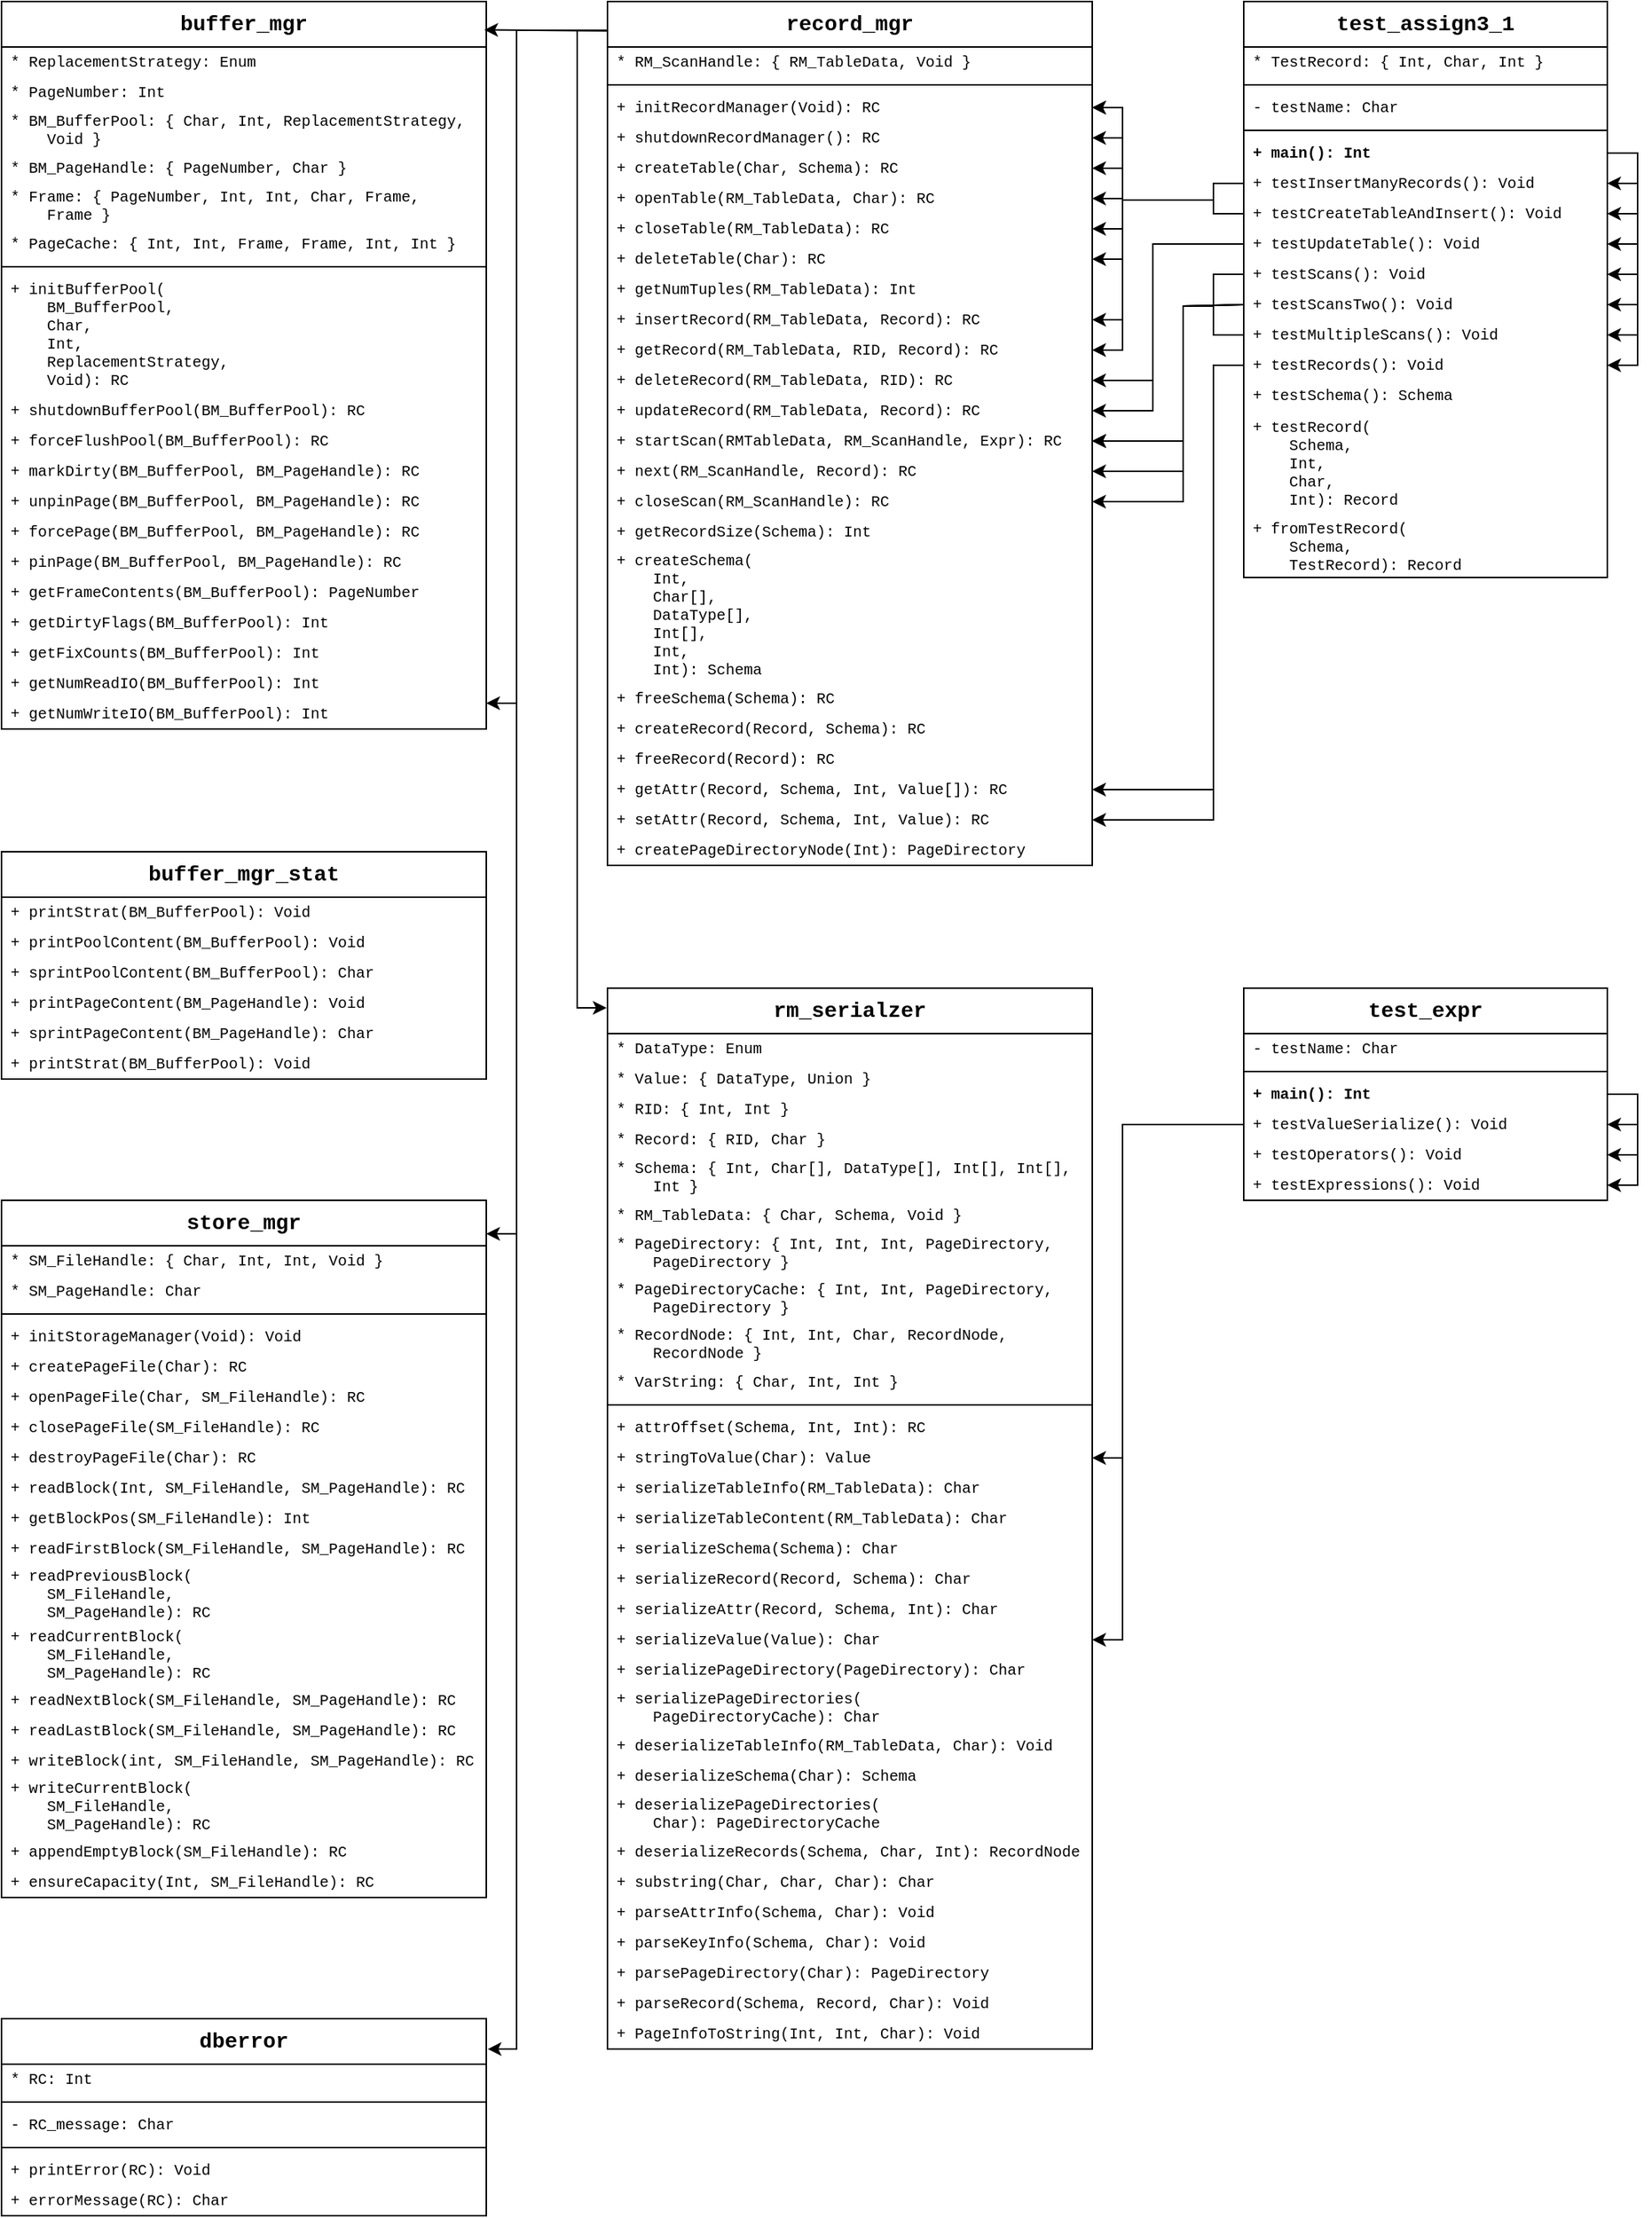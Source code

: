 <mxfile version="24.2.5" type="device">
  <diagram name="Page-1" id="DyquLoCqnv8UFfpNbI6D">
    <mxGraphModel dx="794" dy="1128" grid="1" gridSize="10" guides="1" tooltips="1" connect="1" arrows="1" fold="1" page="1" pageScale="1" pageWidth="1220" pageHeight="1540" math="0" shadow="0">
      <root>
        <mxCell id="0" />
        <mxCell id="1" parent="0" />
        <mxCell id="2W-PBRkv51gdTkOP3Wb2-12" value="store_mgr" style="swimlane;fontStyle=1;align=center;verticalAlign=top;childLayout=stackLayout;horizontal=1;startSize=30;horizontalStack=0;resizeParent=1;resizeParentMax=0;resizeLast=0;collapsible=0;marginBottom=0;whiteSpace=wrap;html=1;fontSize=14;fontFamily=Courier New;" parent="1" vertex="1">
          <mxGeometry x="100" y="830" width="320" height="460" as="geometry" />
        </mxCell>
        <mxCell id="2W-PBRkv51gdTkOP3Wb2-13" value="* SM_FileHandle: { Char, Int, Int, Void }" style="text;strokeColor=none;fillColor=none;align=left;verticalAlign=middle;spacingLeft=4;spacingRight=4;overflow=hidden;rotatable=0;points=[[0,0.5],[1,0.5]];portConstraint=eastwest;whiteSpace=wrap;html=1;fontSize=10;fontFamily=Courier New;" parent="2W-PBRkv51gdTkOP3Wb2-12" vertex="1">
          <mxGeometry y="30" width="320" height="20" as="geometry" />
        </mxCell>
        <mxCell id="2W-PBRkv51gdTkOP3Wb2-26" value="* SM_PageHandle: Char" style="text;strokeColor=none;fillColor=none;align=left;verticalAlign=middle;spacingLeft=4;spacingRight=4;overflow=hidden;rotatable=0;points=[[0,0.5],[1,0.5]];portConstraint=eastwest;whiteSpace=wrap;html=1;fontSize=10;fontFamily=Courier New;" parent="2W-PBRkv51gdTkOP3Wb2-12" vertex="1">
          <mxGeometry y="50" width="320" height="20" as="geometry" />
        </mxCell>
        <mxCell id="2W-PBRkv51gdTkOP3Wb2-25" value="" style="line;strokeWidth=1;fillColor=none;align=left;verticalAlign=middle;spacingTop=0;spacingLeft=0;spacingRight=0;rotatable=0;labelPosition=right;points=[];portConstraint=eastwest;strokeColor=inherit;spacing=0;fontSize=10;fontFamily=Courier New;" parent="2W-PBRkv51gdTkOP3Wb2-12" vertex="1">
          <mxGeometry y="70" width="320" height="10" as="geometry" />
        </mxCell>
        <mxCell id="2W-PBRkv51gdTkOP3Wb2-17" value="+ initStorageManager(Void): Void" style="text;strokeColor=none;fillColor=none;align=left;verticalAlign=middle;spacingLeft=4;spacingRight=4;overflow=hidden;rotatable=0;points=[[0,0.5],[1,0.5]];portConstraint=eastwest;whiteSpace=wrap;html=1;fontSize=10;fontFamily=Courier New;" parent="2W-PBRkv51gdTkOP3Wb2-12" vertex="1">
          <mxGeometry y="80" width="320" height="20" as="geometry" />
        </mxCell>
        <mxCell id="2W-PBRkv51gdTkOP3Wb2-16" value="+ createPageFile(Char): RC" style="text;strokeColor=none;fillColor=none;align=left;verticalAlign=middle;spacingLeft=4;spacingRight=4;overflow=hidden;rotatable=0;points=[[0,0.5],[1,0.5]];portConstraint=eastwest;whiteSpace=wrap;html=1;fontSize=10;fontFamily=Courier New;" parent="2W-PBRkv51gdTkOP3Wb2-12" vertex="1">
          <mxGeometry y="100" width="320" height="20" as="geometry" />
        </mxCell>
        <mxCell id="2W-PBRkv51gdTkOP3Wb2-18" value="+ openPageFile(Char, SM_FileHandle): RC" style="text;strokeColor=none;fillColor=none;align=left;verticalAlign=middle;spacingLeft=4;spacingRight=4;overflow=hidden;rotatable=0;points=[[0,0.5],[1,0.5]];portConstraint=eastwest;whiteSpace=wrap;html=1;fontSize=10;fontFamily=Courier New;" parent="2W-PBRkv51gdTkOP3Wb2-12" vertex="1">
          <mxGeometry y="120" width="320" height="20" as="geometry" />
        </mxCell>
        <mxCell id="2W-PBRkv51gdTkOP3Wb2-19" value="+ closePageFile(SM_FileHandle): RC" style="text;strokeColor=none;fillColor=none;align=left;verticalAlign=middle;spacingLeft=4;spacingRight=4;overflow=hidden;rotatable=0;points=[[0,0.5],[1,0.5]];portConstraint=eastwest;whiteSpace=wrap;html=1;fontSize=10;fontFamily=Courier New;" parent="2W-PBRkv51gdTkOP3Wb2-12" vertex="1">
          <mxGeometry y="140" width="320" height="20" as="geometry" />
        </mxCell>
        <mxCell id="2W-PBRkv51gdTkOP3Wb2-20" value="+ destroyPageFile(Char): RC" style="text;strokeColor=none;fillColor=none;align=left;verticalAlign=middle;spacingLeft=4;spacingRight=4;overflow=hidden;rotatable=0;points=[[0,0.5],[1,0.5]];portConstraint=eastwest;whiteSpace=wrap;html=1;fontSize=10;fontFamily=Courier New;" parent="2W-PBRkv51gdTkOP3Wb2-12" vertex="1">
          <mxGeometry y="160" width="320" height="20" as="geometry" />
        </mxCell>
        <mxCell id="2W-PBRkv51gdTkOP3Wb2-22" value="+ readBlock(Int, SM_FileHandle, SM_PageHandle): RC" style="text;strokeColor=none;fillColor=none;align=left;verticalAlign=middle;spacingLeft=4;spacingRight=4;overflow=hidden;rotatable=0;points=[[0,0.5],[1,0.5]];portConstraint=eastwest;whiteSpace=wrap;html=1;fontSize=10;fontFamily=Courier New;" parent="2W-PBRkv51gdTkOP3Wb2-12" vertex="1">
          <mxGeometry y="180" width="320" height="20" as="geometry" />
        </mxCell>
        <mxCell id="2W-PBRkv51gdTkOP3Wb2-21" value="+ getBlockPos(SM_FileHandle): Int" style="text;strokeColor=none;fillColor=none;align=left;verticalAlign=middle;spacingLeft=4;spacingRight=4;overflow=hidden;rotatable=0;points=[[0,0.5],[1,0.5]];portConstraint=eastwest;whiteSpace=wrap;html=1;fontSize=10;fontFamily=Courier New;" parent="2W-PBRkv51gdTkOP3Wb2-12" vertex="1">
          <mxGeometry y="200" width="320" height="20" as="geometry" />
        </mxCell>
        <mxCell id="2W-PBRkv51gdTkOP3Wb2-23" value="+ readFirstBlock(SM_FileHandle, SM_PageHandle): RC" style="text;strokeColor=none;fillColor=none;align=left;verticalAlign=middle;spacingLeft=4;spacingRight=4;overflow=hidden;rotatable=0;points=[[0,0.5],[1,0.5]];portConstraint=eastwest;whiteSpace=wrap;html=1;fontSize=10;fontFamily=Courier New;" parent="2W-PBRkv51gdTkOP3Wb2-12" vertex="1">
          <mxGeometry y="220" width="320" height="20" as="geometry" />
        </mxCell>
        <mxCell id="2W-PBRkv51gdTkOP3Wb2-41" value="+ readPreviousBlock(&lt;div&gt;&amp;nbsp; &amp;nbsp; SM_FileHandle,&lt;/div&gt;&lt;div&gt;&amp;nbsp; &amp;nbsp; SM_PageHandle): RC&lt;/div&gt;" style="text;strokeColor=none;fillColor=none;align=left;verticalAlign=middle;spacingLeft=4;spacingRight=4;overflow=hidden;rotatable=0;points=[[0,0.5],[1,0.5]];portConstraint=eastwest;whiteSpace=wrap;html=1;fontSize=10;fontFamily=Courier New;" parent="2W-PBRkv51gdTkOP3Wb2-12" vertex="1">
          <mxGeometry y="240" width="320" height="40" as="geometry" />
        </mxCell>
        <mxCell id="2W-PBRkv51gdTkOP3Wb2-42" value="+ readCurrentBlock(&lt;div&gt;&amp;nbsp; &amp;nbsp; SM_FileHandle,&lt;/div&gt;&lt;div&gt;&amp;nbsp; &amp;nbsp; SM_PageHandle): RC&lt;/div&gt;" style="text;strokeColor=none;fillColor=none;align=left;verticalAlign=middle;spacingLeft=4;spacingRight=4;overflow=hidden;rotatable=0;points=[[0,0.5],[1,0.5]];portConstraint=eastwest;whiteSpace=wrap;html=1;fontSize=10;fontFamily=Courier New;" parent="2W-PBRkv51gdTkOP3Wb2-12" vertex="1">
          <mxGeometry y="280" width="320" height="40" as="geometry" />
        </mxCell>
        <mxCell id="2W-PBRkv51gdTkOP3Wb2-43" value="+ readNextBlock(SM_FileHandle, SM_PageHandle): RC" style="text;strokeColor=none;fillColor=none;align=left;verticalAlign=middle;spacingLeft=4;spacingRight=4;overflow=hidden;rotatable=0;points=[[0,0.5],[1,0.5]];portConstraint=eastwest;whiteSpace=wrap;html=1;fontSize=10;fontFamily=Courier New;" parent="2W-PBRkv51gdTkOP3Wb2-12" vertex="1">
          <mxGeometry y="320" width="320" height="20" as="geometry" />
        </mxCell>
        <mxCell id="2W-PBRkv51gdTkOP3Wb2-60" value="+ readLastBlock(SM_FileHandle, SM_PageHandle): RC" style="text;strokeColor=none;fillColor=none;align=left;verticalAlign=middle;spacingLeft=4;spacingRight=4;overflow=hidden;rotatable=0;points=[[0,0.5],[1,0.5]];portConstraint=eastwest;whiteSpace=wrap;html=1;fontSize=10;fontFamily=Courier New;" parent="2W-PBRkv51gdTkOP3Wb2-12" vertex="1">
          <mxGeometry y="340" width="320" height="20" as="geometry" />
        </mxCell>
        <mxCell id="2W-PBRkv51gdTkOP3Wb2-61" value="+ writeBlock(int, SM_FileHandle, SM_PageHandle): RC" style="text;strokeColor=none;fillColor=none;align=left;verticalAlign=middle;spacingLeft=4;spacingRight=4;overflow=hidden;rotatable=0;points=[[0,0.5],[1,0.5]];portConstraint=eastwest;whiteSpace=wrap;html=1;fontSize=10;fontFamily=Courier New;" parent="2W-PBRkv51gdTkOP3Wb2-12" vertex="1">
          <mxGeometry y="360" width="320" height="20" as="geometry" />
        </mxCell>
        <mxCell id="2W-PBRkv51gdTkOP3Wb2-59" value="+ writeCurrentBlock(&lt;div&gt;&amp;nbsp; &amp;nbsp; SM_FileHandle,&lt;/div&gt;&lt;div&gt;&amp;nbsp; &amp;nbsp; SM_PageHandle): RC&lt;/div&gt;" style="text;strokeColor=none;fillColor=none;align=left;verticalAlign=middle;spacingLeft=4;spacingRight=4;overflow=hidden;rotatable=0;points=[[0,0.5],[1,0.5]];portConstraint=eastwest;whiteSpace=wrap;html=1;fontSize=10;fontFamily=Courier New;" parent="2W-PBRkv51gdTkOP3Wb2-12" vertex="1">
          <mxGeometry y="380" width="320" height="40" as="geometry" />
        </mxCell>
        <mxCell id="2W-PBRkv51gdTkOP3Wb2-62" value="+ appendEmptyBlock(SM_FileHandle): RC" style="text;strokeColor=none;fillColor=none;align=left;verticalAlign=middle;spacingLeft=4;spacingRight=4;overflow=hidden;rotatable=0;points=[[0,0.5],[1,0.5]];portConstraint=eastwest;whiteSpace=wrap;html=1;fontSize=10;fontFamily=Courier New;" parent="2W-PBRkv51gdTkOP3Wb2-12" vertex="1">
          <mxGeometry y="420" width="320" height="20" as="geometry" />
        </mxCell>
        <mxCell id="2W-PBRkv51gdTkOP3Wb2-63" value="+ ensureCapacity(Int, SM_FileHandle): RC" style="text;strokeColor=none;fillColor=none;align=left;verticalAlign=middle;spacingLeft=4;spacingRight=4;overflow=hidden;rotatable=0;points=[[0,0.5],[1,0.5]];portConstraint=eastwest;whiteSpace=wrap;html=1;fontSize=10;fontFamily=Courier New;" parent="2W-PBRkv51gdTkOP3Wb2-12" vertex="1">
          <mxGeometry y="440" width="320" height="20" as="geometry" />
        </mxCell>
        <mxCell id="2W-PBRkv51gdTkOP3Wb2-27" value="dberror" style="swimlane;fontStyle=1;align=center;verticalAlign=top;childLayout=stackLayout;horizontal=1;startSize=30;horizontalStack=0;resizeParent=1;resizeParentMax=0;resizeLast=0;collapsible=0;marginBottom=0;whiteSpace=wrap;html=1;fontSize=14;fontFamily=Courier New;" parent="1" vertex="1">
          <mxGeometry x="100" y="1370" width="320" height="130" as="geometry" />
        </mxCell>
        <mxCell id="2W-PBRkv51gdTkOP3Wb2-28" value="* RC: Int" style="text;strokeColor=none;fillColor=none;align=left;verticalAlign=middle;spacingLeft=4;spacingRight=4;overflow=hidden;rotatable=0;points=[[0,0.5],[1,0.5]];portConstraint=eastwest;whiteSpace=wrap;html=1;fontSize=10;fontFamily=Courier New;" parent="2W-PBRkv51gdTkOP3Wb2-27" vertex="1">
          <mxGeometry y="30" width="320" height="20" as="geometry" />
        </mxCell>
        <mxCell id="2W-PBRkv51gdTkOP3Wb2-30" value="" style="line;strokeWidth=1;fillColor=none;align=left;verticalAlign=middle;spacingTop=0;spacingLeft=0;spacingRight=0;rotatable=0;labelPosition=right;points=[];portConstraint=eastwest;strokeColor=inherit;spacing=0;fontSize=10;fontFamily=Courier New;" parent="2W-PBRkv51gdTkOP3Wb2-27" vertex="1">
          <mxGeometry y="50" width="320" height="10" as="geometry" />
        </mxCell>
        <mxCell id="2W-PBRkv51gdTkOP3Wb2-31" value="- RC_message: Char" style="text;strokeColor=none;fillColor=none;align=left;verticalAlign=middle;spacingLeft=4;spacingRight=4;overflow=hidden;rotatable=0;points=[[0,0.5],[1,0.5]];portConstraint=eastwest;whiteSpace=wrap;html=1;fontSize=10;fontFamily=Courier New;" parent="2W-PBRkv51gdTkOP3Wb2-27" vertex="1">
          <mxGeometry y="60" width="320" height="20" as="geometry" />
        </mxCell>
        <mxCell id="2W-PBRkv51gdTkOP3Wb2-32" value="" style="line;strokeWidth=1;fillColor=none;align=left;verticalAlign=middle;spacingTop=0;spacingLeft=0;spacingRight=0;rotatable=0;labelPosition=right;points=[];portConstraint=eastwest;strokeColor=inherit;spacing=0;fontSize=10;fontFamily=Courier New;" parent="2W-PBRkv51gdTkOP3Wb2-27" vertex="1">
          <mxGeometry y="80" width="320" height="10" as="geometry" />
        </mxCell>
        <mxCell id="2W-PBRkv51gdTkOP3Wb2-33" value="+ printError(RC): Void" style="text;strokeColor=none;fillColor=none;align=left;verticalAlign=middle;spacingLeft=4;spacingRight=4;overflow=hidden;rotatable=0;points=[[0,0.5],[1,0.5]];portConstraint=eastwest;whiteSpace=wrap;html=1;fontSize=10;fontFamily=Courier New;" parent="2W-PBRkv51gdTkOP3Wb2-27" vertex="1">
          <mxGeometry y="90" width="320" height="20" as="geometry" />
        </mxCell>
        <mxCell id="2W-PBRkv51gdTkOP3Wb2-34" value="+ errorMessage(RC): Char" style="text;strokeColor=none;fillColor=none;align=left;verticalAlign=middle;spacingLeft=4;spacingRight=4;overflow=hidden;rotatable=0;points=[[0,0.5],[1,0.5]];portConstraint=eastwest;whiteSpace=wrap;html=1;fontSize=10;fontFamily=Courier New;" parent="2W-PBRkv51gdTkOP3Wb2-27" vertex="1">
          <mxGeometry y="110" width="320" height="20" as="geometry" />
        </mxCell>
        <mxCell id="2W-PBRkv51gdTkOP3Wb2-64" value="test_assign3_1" style="swimlane;fontStyle=1;align=center;verticalAlign=top;childLayout=stackLayout;horizontal=1;startSize=30;horizontalStack=0;resizeParent=1;resizeParentMax=0;resizeLast=0;collapsible=0;marginBottom=0;whiteSpace=wrap;html=1;fontSize=14;fontFamily=Courier New;" parent="1" vertex="1">
          <mxGeometry x="920" y="39" width="240" height="380" as="geometry" />
        </mxCell>
        <mxCell id="2W-PBRkv51gdTkOP3Wb2-67" value="* TestRecord: { Int, Char, Int }" style="text;strokeColor=none;fillColor=none;align=left;verticalAlign=middle;spacingLeft=4;spacingRight=4;overflow=hidden;rotatable=0;points=[[0,0.5],[1,0.5]];portConstraint=eastwest;whiteSpace=wrap;html=1;fontSize=10;fontFamily=Courier New;" parent="2W-PBRkv51gdTkOP3Wb2-64" vertex="1">
          <mxGeometry y="30" width="240" height="20" as="geometry" />
        </mxCell>
        <mxCell id="m3RcvuXCGORG72tY1Eil-10" value="" style="line;strokeWidth=1;fillColor=none;align=left;verticalAlign=middle;spacingTop=0;spacingLeft=0;spacingRight=0;rotatable=0;labelPosition=right;points=[];portConstraint=eastwest;strokeColor=inherit;spacing=0;fontSize=10;fontFamily=Courier New;" parent="2W-PBRkv51gdTkOP3Wb2-64" vertex="1">
          <mxGeometry y="50" width="240" height="10" as="geometry" />
        </mxCell>
        <mxCell id="m3RcvuXCGORG72tY1Eil-9" value="- testName: Char" style="text;strokeColor=none;fillColor=none;align=left;verticalAlign=middle;spacingLeft=4;spacingRight=4;overflow=hidden;rotatable=0;points=[[0,0.5],[1,0.5]];portConstraint=eastwest;whiteSpace=wrap;html=1;fontSize=10;fontFamily=Courier New;" parent="2W-PBRkv51gdTkOP3Wb2-64" vertex="1">
          <mxGeometry y="60" width="240" height="20" as="geometry" />
        </mxCell>
        <mxCell id="2W-PBRkv51gdTkOP3Wb2-68" value="" style="line;strokeWidth=1;fillColor=none;align=left;verticalAlign=middle;spacingTop=0;spacingLeft=0;spacingRight=0;rotatable=0;labelPosition=right;points=[];portConstraint=eastwest;strokeColor=inherit;spacing=0;fontSize=10;fontFamily=Courier New;" parent="2W-PBRkv51gdTkOP3Wb2-64" vertex="1">
          <mxGeometry y="80" width="240" height="10" as="geometry" />
        </mxCell>
        <mxCell id="2W-PBRkv51gdTkOP3Wb2-79" style="edgeStyle=orthogonalEdgeStyle;rounded=0;orthogonalLoop=1;jettySize=auto;html=1;exitX=1;exitY=0.5;exitDx=0;exitDy=0;entryX=1;entryY=0.5;entryDx=0;entryDy=0;" parent="2W-PBRkv51gdTkOP3Wb2-64" source="2W-PBRkv51gdTkOP3Wb2-69" target="2W-PBRkv51gdTkOP3Wb2-71" edge="1">
          <mxGeometry relative="1" as="geometry" />
        </mxCell>
        <mxCell id="LyubAiNVPV_jIJJPJGrE-27" style="edgeStyle=orthogonalEdgeStyle;rounded=0;orthogonalLoop=1;jettySize=auto;html=1;exitX=1;exitY=0.5;exitDx=0;exitDy=0;entryX=1;entryY=0.5;entryDx=0;entryDy=0;" parent="2W-PBRkv51gdTkOP3Wb2-64" source="2W-PBRkv51gdTkOP3Wb2-69" target="LyubAiNVPV_jIJJPJGrE-25" edge="1">
          <mxGeometry relative="1" as="geometry" />
        </mxCell>
        <mxCell id="LyubAiNVPV_jIJJPJGrE-28" style="edgeStyle=orthogonalEdgeStyle;rounded=0;orthogonalLoop=1;jettySize=auto;html=1;exitX=1;exitY=0.5;exitDx=0;exitDy=0;entryX=1;entryY=0.5;entryDx=0;entryDy=0;" parent="2W-PBRkv51gdTkOP3Wb2-64" source="2W-PBRkv51gdTkOP3Wb2-69" target="LyubAiNVPV_jIJJPJGrE-26" edge="1">
          <mxGeometry relative="1" as="geometry" />
        </mxCell>
        <mxCell id="m3RcvuXCGORG72tY1Eil-2" style="edgeStyle=orthogonalEdgeStyle;rounded=0;orthogonalLoop=1;jettySize=auto;html=1;exitX=1;exitY=0.5;exitDx=0;exitDy=0;entryX=1;entryY=0.5;entryDx=0;entryDy=0;" parent="2W-PBRkv51gdTkOP3Wb2-64" source="2W-PBRkv51gdTkOP3Wb2-69" target="Ri6osJwRoKcSnOSPko2Z-1" edge="1">
          <mxGeometry relative="1" as="geometry" />
        </mxCell>
        <mxCell id="m3RcvuXCGORG72tY1Eil-3" style="edgeStyle=orthogonalEdgeStyle;rounded=0;orthogonalLoop=1;jettySize=auto;html=1;exitX=1;exitY=0.5;exitDx=0;exitDy=0;entryX=1;entryY=0.5;entryDx=0;entryDy=0;" parent="2W-PBRkv51gdTkOP3Wb2-64" source="2W-PBRkv51gdTkOP3Wb2-69" target="6TKqkTE9r3XJfxrBiwmd-1" edge="1">
          <mxGeometry relative="1" as="geometry" />
        </mxCell>
        <mxCell id="m3RcvuXCGORG72tY1Eil-4" style="edgeStyle=orthogonalEdgeStyle;rounded=0;orthogonalLoop=1;jettySize=auto;html=1;exitX=1;exitY=0.5;exitDx=0;exitDy=0;entryX=1;entryY=0.5;entryDx=0;entryDy=0;" parent="2W-PBRkv51gdTkOP3Wb2-64" source="2W-PBRkv51gdTkOP3Wb2-69" target="m3RcvuXCGORG72tY1Eil-1" edge="1">
          <mxGeometry relative="1" as="geometry" />
        </mxCell>
        <mxCell id="m3RcvuXCGORG72tY1Eil-33" style="edgeStyle=orthogonalEdgeStyle;rounded=0;orthogonalLoop=1;jettySize=auto;html=1;exitX=1;exitY=0.5;exitDx=0;exitDy=0;entryX=1;entryY=0.5;entryDx=0;entryDy=0;" parent="2W-PBRkv51gdTkOP3Wb2-64" source="2W-PBRkv51gdTkOP3Wb2-69" target="2W-PBRkv51gdTkOP3Wb2-70" edge="1">
          <mxGeometry relative="1" as="geometry">
            <Array as="points">
              <mxPoint x="260" y="100" />
              <mxPoint x="260" y="120" />
            </Array>
          </mxGeometry>
        </mxCell>
        <mxCell id="2W-PBRkv51gdTkOP3Wb2-69" value="+ main(): Int" style="text;strokeColor=none;fillColor=none;align=left;verticalAlign=middle;spacingLeft=4;spacingRight=4;overflow=hidden;rotatable=0;points=[[0,0.5],[1,0.5]];portConstraint=eastwest;whiteSpace=wrap;html=1;fontSize=10;fontStyle=1;fontFamily=Courier New;" parent="2W-PBRkv51gdTkOP3Wb2-64" vertex="1">
          <mxGeometry y="90" width="240" height="20" as="geometry" />
        </mxCell>
        <mxCell id="2W-PBRkv51gdTkOP3Wb2-70" value="+&amp;nbsp;testInsertManyRecords&lt;span style=&quot;background-color: initial; font-size: 10px;&quot;&gt;(): Void&lt;/span&gt;" style="text;strokeColor=none;fillColor=none;align=left;verticalAlign=middle;spacingLeft=4;spacingRight=4;overflow=hidden;rotatable=0;points=[[0,0.5],[1,0.5]];portConstraint=eastwest;whiteSpace=wrap;html=1;fontSize=10;fontFamily=Courier New;" parent="2W-PBRkv51gdTkOP3Wb2-64" vertex="1">
          <mxGeometry y="110" width="240" height="20" as="geometry" />
        </mxCell>
        <mxCell id="2W-PBRkv51gdTkOP3Wb2-71" value="+&amp;nbsp;testCreateTableAndInsert&lt;span style=&quot;background-color: initial; font-size: 10px;&quot;&gt;(): Void&lt;/span&gt;" style="text;strokeColor=none;fillColor=none;align=left;verticalAlign=middle;spacingLeft=4;spacingRight=4;overflow=hidden;rotatable=0;points=[[0,0.5],[1,0.5]];portConstraint=eastwest;whiteSpace=wrap;html=1;fontSize=10;fontFamily=Courier New;" parent="2W-PBRkv51gdTkOP3Wb2-64" vertex="1">
          <mxGeometry y="130" width="240" height="20" as="geometry" />
        </mxCell>
        <mxCell id="LyubAiNVPV_jIJJPJGrE-26" value="+&amp;nbsp;testUpdateTable&lt;span style=&quot;background-color: initial; font-size: 10px;&quot;&gt;(): Void&lt;/span&gt;" style="text;strokeColor=none;fillColor=none;align=left;verticalAlign=middle;spacingLeft=4;spacingRight=4;overflow=hidden;rotatable=0;points=[[0,0.5],[1,0.5]];portConstraint=eastwest;whiteSpace=wrap;html=1;fontSize=10;fontFamily=Courier New;" parent="2W-PBRkv51gdTkOP3Wb2-64" vertex="1">
          <mxGeometry y="150" width="240" height="20" as="geometry" />
        </mxCell>
        <mxCell id="Ri6osJwRoKcSnOSPko2Z-1" value="+&amp;nbsp;testScans&lt;span style=&quot;background-color: initial; font-size: 10px;&quot;&gt;(): Void&lt;/span&gt;" style="text;strokeColor=none;fillColor=none;align=left;verticalAlign=middle;spacingLeft=4;spacingRight=4;overflow=hidden;rotatable=0;points=[[0,0.5],[1,0.5]];portConstraint=eastwest;whiteSpace=wrap;html=1;fontSize=10;fontFamily=Courier New;" parent="2W-PBRkv51gdTkOP3Wb2-64" vertex="1">
          <mxGeometry y="170" width="240" height="20" as="geometry" />
        </mxCell>
        <mxCell id="6TKqkTE9r3XJfxrBiwmd-1" value="+&amp;nbsp;testScansTwo&lt;span style=&quot;background-color: initial; font-size: 10px;&quot;&gt;(): Void&lt;/span&gt;" style="text;strokeColor=none;fillColor=none;align=left;verticalAlign=middle;spacingLeft=4;spacingRight=4;overflow=hidden;rotatable=0;points=[[0,0.5],[1,0.5]];portConstraint=eastwest;whiteSpace=wrap;html=1;fontSize=10;fontFamily=Courier New;" parent="2W-PBRkv51gdTkOP3Wb2-64" vertex="1">
          <mxGeometry y="190" width="240" height="20" as="geometry" />
        </mxCell>
        <mxCell id="m3RcvuXCGORG72tY1Eil-1" value="+&amp;nbsp;testMultipleScans&lt;span style=&quot;background-color: initial; font-size: 10px;&quot;&gt;(): Void&lt;/span&gt;" style="text;strokeColor=none;fillColor=none;align=left;verticalAlign=middle;spacingLeft=4;spacingRight=4;overflow=hidden;rotatable=0;points=[[0,0.5],[1,0.5]];portConstraint=eastwest;whiteSpace=wrap;html=1;fontSize=10;fontFamily=Courier New;" parent="2W-PBRkv51gdTkOP3Wb2-64" vertex="1">
          <mxGeometry y="210" width="240" height="20" as="geometry" />
        </mxCell>
        <mxCell id="LyubAiNVPV_jIJJPJGrE-25" value="+&amp;nbsp;testRecords&lt;span style=&quot;background-color: initial; font-size: 10px;&quot;&gt;(): Void&lt;/span&gt;" style="text;strokeColor=none;fillColor=none;align=left;verticalAlign=middle;spacingLeft=4;spacingRight=4;overflow=hidden;rotatable=0;points=[[0,0.5],[1,0.5]];portConstraint=eastwest;whiteSpace=wrap;html=1;fontSize=10;fontFamily=Courier New;" parent="2W-PBRkv51gdTkOP3Wb2-64" vertex="1">
          <mxGeometry y="230" width="240" height="20" as="geometry" />
        </mxCell>
        <mxCell id="m3RcvuXCGORG72tY1Eil-6" value="+&amp;nbsp;testSchema(): Schema" style="text;strokeColor=none;fillColor=none;align=left;verticalAlign=middle;spacingLeft=4;spacingRight=4;overflow=hidden;rotatable=0;points=[[0,0.5],[1,0.5]];portConstraint=eastwest;whiteSpace=wrap;html=1;fontSize=10;fontFamily=Courier New;" parent="2W-PBRkv51gdTkOP3Wb2-64" vertex="1">
          <mxGeometry y="250" width="240" height="20" as="geometry" />
        </mxCell>
        <mxCell id="m3RcvuXCGORG72tY1Eil-8" value="+&amp;nbsp;testRecord(&lt;div&gt;&amp;nbsp; &amp;nbsp; Schema,&lt;/div&gt;&lt;div&gt;&amp;nbsp; &amp;nbsp; Int,&lt;/div&gt;&lt;div&gt;&amp;nbsp; &amp;nbsp; Char,&lt;/div&gt;&lt;div&gt;&amp;nbsp; &amp;nbsp; Int):&amp;nbsp;&lt;span style=&quot;background-color: initial;&quot;&gt;Record&lt;/span&gt;&lt;/div&gt;" style="text;strokeColor=none;fillColor=none;align=left;verticalAlign=middle;spacingLeft=4;spacingRight=4;overflow=hidden;rotatable=0;points=[[0,0.5],[1,0.5]];portConstraint=eastwest;whiteSpace=wrap;html=1;fontSize=10;fontFamily=Courier New;" parent="2W-PBRkv51gdTkOP3Wb2-64" vertex="1">
          <mxGeometry y="270" width="240" height="70" as="geometry" />
        </mxCell>
        <mxCell id="m3RcvuXCGORG72tY1Eil-7" value="+ fromTestRecord(&lt;div&gt;&amp;nbsp; &amp;nbsp; Schema,&lt;/div&gt;&lt;div&gt;&amp;nbsp; &amp;nbsp; TestRecord):&amp;nbsp;&lt;span style=&quot;background-color: initial;&quot;&gt;Record&lt;/span&gt;&lt;/div&gt;" style="text;strokeColor=none;fillColor=none;align=left;verticalAlign=middle;spacingLeft=4;spacingRight=4;overflow=hidden;rotatable=0;points=[[0,0.5],[1,0.5]];portConstraint=eastwest;whiteSpace=wrap;html=1;fontSize=10;fontFamily=Courier New;" parent="2W-PBRkv51gdTkOP3Wb2-64" vertex="1">
          <mxGeometry y="340" width="240" height="40" as="geometry" />
        </mxCell>
        <mxCell id="LyubAiNVPV_jIJJPJGrE-1" value="buffer_mgr" style="swimlane;fontStyle=1;align=center;verticalAlign=top;childLayout=stackLayout;horizontal=1;startSize=30;horizontalStack=0;resizeParent=1;resizeParentMax=0;resizeLast=0;collapsible=0;marginBottom=0;whiteSpace=wrap;html=1;fontSize=14;fontFamily=Courier New;" parent="1" vertex="1">
          <mxGeometry x="100" y="39" width="320" height="480" as="geometry" />
        </mxCell>
        <mxCell id="LyubAiNVPV_jIJJPJGrE-22" value="* ReplacementStrategy: Enum" style="text;strokeColor=none;fillColor=none;align=left;verticalAlign=middle;spacingLeft=4;spacingRight=4;overflow=hidden;rotatable=0;points=[[0,0.5],[1,0.5]];portConstraint=eastwest;whiteSpace=wrap;html=1;fontSize=10;fontFamily=Courier New;" parent="LyubAiNVPV_jIJJPJGrE-1" vertex="1">
          <mxGeometry y="30" width="320" height="20" as="geometry" />
        </mxCell>
        <mxCell id="LyubAiNVPV_jIJJPJGrE-21" value="* PageNumber: Int" style="text;strokeColor=none;fillColor=none;align=left;verticalAlign=middle;spacingLeft=4;spacingRight=4;overflow=hidden;rotatable=0;points=[[0,0.5],[1,0.5]];portConstraint=eastwest;whiteSpace=wrap;html=1;fontSize=10;fontFamily=Courier New;" parent="LyubAiNVPV_jIJJPJGrE-1" vertex="1">
          <mxGeometry y="50" width="320" height="20" as="geometry" />
        </mxCell>
        <mxCell id="LyubAiNVPV_jIJJPJGrE-2" value="*&amp;nbsp;BM_BufferPool&lt;span style=&quot;background-color: initial; font-size: 10px;&quot;&gt;: { Char, Int, ReplacementStrategy,&lt;/span&gt;&lt;div&gt;&lt;span style=&quot;background-color: initial; font-size: 10px;&quot;&gt;&amp;nbsp; &amp;nbsp; Void }&lt;/span&gt;&lt;/div&gt;" style="text;strokeColor=none;fillColor=none;align=left;verticalAlign=middle;spacingLeft=4;spacingRight=4;overflow=hidden;rotatable=0;points=[[0,0.5],[1,0.5]];portConstraint=eastwest;whiteSpace=wrap;html=1;fontSize=10;fontFamily=Courier New;" parent="LyubAiNVPV_jIJJPJGrE-1" vertex="1">
          <mxGeometry y="70" width="320" height="30" as="geometry" />
        </mxCell>
        <mxCell id="LyubAiNVPV_jIJJPJGrE-3" value="* BM_PageHandle: { PageNumber, Char }" style="text;strokeColor=none;fillColor=none;align=left;verticalAlign=middle;spacingLeft=4;spacingRight=4;overflow=hidden;rotatable=0;points=[[0,0.5],[1,0.5]];portConstraint=eastwest;whiteSpace=wrap;html=1;fontSize=10;fontFamily=Courier New;" parent="LyubAiNVPV_jIJJPJGrE-1" vertex="1">
          <mxGeometry y="100" width="320" height="20" as="geometry" />
        </mxCell>
        <mxCell id="LyubAiNVPV_jIJJPJGrE-23" value="* Frame: { PageNumber, Int, Int, Char, Frame,&lt;div&gt;&lt;span style=&quot;background-color: initial;&quot;&gt;&amp;nbsp; &amp;nbsp; Frame }&lt;/span&gt;&lt;/div&gt;" style="text;strokeColor=none;fillColor=none;align=left;verticalAlign=middle;spacingLeft=4;spacingRight=4;overflow=hidden;rotatable=0;points=[[0,0.5],[1,0.5]];portConstraint=eastwest;whiteSpace=wrap;html=1;fontSize=10;fontFamily=Courier New;" parent="LyubAiNVPV_jIJJPJGrE-1" vertex="1">
          <mxGeometry y="120" width="320" height="30" as="geometry" />
        </mxCell>
        <mxCell id="LyubAiNVPV_jIJJPJGrE-24" value="* PageCache: { Int, Int, Frame, Frame, Int, Int }" style="text;strokeColor=none;fillColor=none;align=left;verticalAlign=middle;spacingLeft=4;spacingRight=4;overflow=hidden;rotatable=0;points=[[0,0.5],[1,0.5]];portConstraint=eastwest;whiteSpace=wrap;html=1;fontSize=10;fontFamily=Courier New;" parent="LyubAiNVPV_jIJJPJGrE-1" vertex="1">
          <mxGeometry y="150" width="320" height="20" as="geometry" />
        </mxCell>
        <mxCell id="LyubAiNVPV_jIJJPJGrE-4" value="" style="line;strokeWidth=1;fillColor=none;align=left;verticalAlign=middle;spacingTop=0;spacingLeft=0;spacingRight=0;rotatable=0;labelPosition=right;points=[];portConstraint=eastwest;strokeColor=inherit;spacing=0;fontSize=10;fontFamily=Courier New;" parent="LyubAiNVPV_jIJJPJGrE-1" vertex="1">
          <mxGeometry y="170" width="320" height="10" as="geometry" />
        </mxCell>
        <mxCell id="LyubAiNVPV_jIJJPJGrE-5" value="+&amp;nbsp;initBufferPool&lt;span style=&quot;background-color: initial; font-size: 10px;&quot;&gt;(&lt;/span&gt;&lt;div&gt;&lt;span style=&quot;background-color: initial; font-size: 10px;&quot;&gt;&amp;nbsp; &amp;nbsp; BM_BufferPool,&lt;/span&gt;&lt;/div&gt;&lt;div&gt;&lt;span style=&quot;background-color: initial; font-size: 10px;&quot;&gt;&amp;nbsp; &amp;nbsp; Char,&lt;/span&gt;&lt;/div&gt;&lt;div&gt;&lt;span style=&quot;background-color: initial; font-size: 10px;&quot;&gt;&amp;nbsp; &amp;nbsp; Int,&lt;/span&gt;&lt;/div&gt;&lt;div&gt;&lt;span style=&quot;background-color: initial; font-size: 10px;&quot;&gt;&amp;nbsp; &amp;nbsp; ReplacementStrategy,&lt;/span&gt;&lt;/div&gt;&lt;div&gt;&lt;span style=&quot;background-color: initial; font-size: 10px;&quot;&gt;&amp;nbsp; &amp;nbsp; Void): RC&lt;/span&gt;&lt;/div&gt;" style="text;strokeColor=none;fillColor=none;align=left;verticalAlign=middle;spacingLeft=4;spacingRight=4;overflow=hidden;rotatable=0;points=[[0,0.5],[1,0.5]];portConstraint=eastwest;whiteSpace=wrap;html=1;fontSize=10;fontFamily=Courier New;" parent="LyubAiNVPV_jIJJPJGrE-1" vertex="1">
          <mxGeometry y="180" width="320" height="80" as="geometry" />
        </mxCell>
        <mxCell id="LyubAiNVPV_jIJJPJGrE-6" value="+ shutdownBufferPool(BM_BufferPool): RC" style="text;strokeColor=none;fillColor=none;align=left;verticalAlign=middle;spacingLeft=4;spacingRight=4;overflow=hidden;rotatable=0;points=[[0,0.5],[1,0.5]];portConstraint=eastwest;whiteSpace=wrap;html=1;fontSize=10;fontFamily=Courier New;" parent="LyubAiNVPV_jIJJPJGrE-1" vertex="1">
          <mxGeometry y="260" width="320" height="20" as="geometry" />
        </mxCell>
        <mxCell id="LyubAiNVPV_jIJJPJGrE-7" value="+ forceFlushPool(BM_BufferPool): RC" style="text;strokeColor=none;fillColor=none;align=left;verticalAlign=middle;spacingLeft=4;spacingRight=4;overflow=hidden;rotatable=0;points=[[0,0.5],[1,0.5]];portConstraint=eastwest;whiteSpace=wrap;html=1;fontSize=10;fontFamily=Courier New;" parent="LyubAiNVPV_jIJJPJGrE-1" vertex="1">
          <mxGeometry y="280" width="320" height="20" as="geometry" />
        </mxCell>
        <mxCell id="LyubAiNVPV_jIJJPJGrE-8" value="+ markDirty(BM_BufferPool, BM_PageHandle): RC" style="text;strokeColor=none;fillColor=none;align=left;verticalAlign=middle;spacingLeft=4;spacingRight=4;overflow=hidden;rotatable=0;points=[[0,0.5],[1,0.5]];portConstraint=eastwest;whiteSpace=wrap;html=1;fontSize=10;fontFamily=Courier New;" parent="LyubAiNVPV_jIJJPJGrE-1" vertex="1">
          <mxGeometry y="300" width="320" height="20" as="geometry" />
        </mxCell>
        <mxCell id="LyubAiNVPV_jIJJPJGrE-9" value="+ unpinPage(BM_BufferPool, BM_PageHandle): RC" style="text;strokeColor=none;fillColor=none;align=left;verticalAlign=middle;spacingLeft=4;spacingRight=4;overflow=hidden;rotatable=0;points=[[0,0.5],[1,0.5]];portConstraint=eastwest;whiteSpace=wrap;html=1;fontSize=10;fontFamily=Courier New;" parent="LyubAiNVPV_jIJJPJGrE-1" vertex="1">
          <mxGeometry y="320" width="320" height="20" as="geometry" />
        </mxCell>
        <mxCell id="LyubAiNVPV_jIJJPJGrE-10" value="+ forcePage(BM_BufferPool, BM_PageHandle): RC" style="text;strokeColor=none;fillColor=none;align=left;verticalAlign=middle;spacingLeft=4;spacingRight=4;overflow=hidden;rotatable=0;points=[[0,0.5],[1,0.5]];portConstraint=eastwest;whiteSpace=wrap;html=1;fontSize=10;fontFamily=Courier New;" parent="LyubAiNVPV_jIJJPJGrE-1" vertex="1">
          <mxGeometry y="340" width="320" height="20" as="geometry" />
        </mxCell>
        <mxCell id="LyubAiNVPV_jIJJPJGrE-11" value="+ pinPage(BM_BufferPool, BM_PageHandle): RC" style="text;strokeColor=none;fillColor=none;align=left;verticalAlign=middle;spacingLeft=4;spacingRight=4;overflow=hidden;rotatable=0;points=[[0,0.5],[1,0.5]];portConstraint=eastwest;whiteSpace=wrap;html=1;fontSize=10;fontFamily=Courier New;" parent="LyubAiNVPV_jIJJPJGrE-1" vertex="1">
          <mxGeometry y="360" width="320" height="20" as="geometry" />
        </mxCell>
        <mxCell id="LyubAiNVPV_jIJJPJGrE-12" value="+ getFrameContents(BM_BufferPool): PageNumber" style="text;strokeColor=none;fillColor=none;align=left;verticalAlign=middle;spacingLeft=4;spacingRight=4;overflow=hidden;rotatable=0;points=[[0,0.5],[1,0.5]];portConstraint=eastwest;whiteSpace=wrap;html=1;fontSize=10;fontFamily=Courier New;" parent="LyubAiNVPV_jIJJPJGrE-1" vertex="1">
          <mxGeometry y="380" width="320" height="20" as="geometry" />
        </mxCell>
        <mxCell id="LyubAiNVPV_jIJJPJGrE-13" value="+ getDirtyFlags(BM_BufferPool): Int" style="text;strokeColor=none;fillColor=none;align=left;verticalAlign=middle;spacingLeft=4;spacingRight=4;overflow=hidden;rotatable=0;points=[[0,0.5],[1,0.5]];portConstraint=eastwest;whiteSpace=wrap;html=1;fontSize=10;fontFamily=Courier New;" parent="LyubAiNVPV_jIJJPJGrE-1" vertex="1">
          <mxGeometry y="400" width="320" height="20" as="geometry" />
        </mxCell>
        <mxCell id="LyubAiNVPV_jIJJPJGrE-14" value="+ getFixCounts(BM_BufferPool): Int" style="text;strokeColor=none;fillColor=none;align=left;verticalAlign=middle;spacingLeft=4;spacingRight=4;overflow=hidden;rotatable=0;points=[[0,0.5],[1,0.5]];portConstraint=eastwest;whiteSpace=wrap;html=1;fontSize=10;fontFamily=Courier New;" parent="LyubAiNVPV_jIJJPJGrE-1" vertex="1">
          <mxGeometry y="420" width="320" height="20" as="geometry" />
        </mxCell>
        <mxCell id="LyubAiNVPV_jIJJPJGrE-15" value="+ getNumReadIO(BM_BufferPool): Int" style="text;strokeColor=none;fillColor=none;align=left;verticalAlign=middle;spacingLeft=4;spacingRight=4;overflow=hidden;rotatable=0;points=[[0,0.5],[1,0.5]];portConstraint=eastwest;whiteSpace=wrap;html=1;fontSize=10;fontFamily=Courier New;" parent="LyubAiNVPV_jIJJPJGrE-1" vertex="1">
          <mxGeometry y="440" width="320" height="20" as="geometry" />
        </mxCell>
        <mxCell id="LyubAiNVPV_jIJJPJGrE-16" value="+ getNumWriteIO(BM_BufferPool): Int" style="text;strokeColor=none;fillColor=none;align=left;verticalAlign=middle;spacingLeft=4;spacingRight=4;overflow=hidden;rotatable=0;points=[[0,0.5],[1,0.5]];portConstraint=eastwest;whiteSpace=wrap;html=1;fontSize=10;fontFamily=Courier New;" parent="LyubAiNVPV_jIJJPJGrE-1" vertex="1">
          <mxGeometry y="460" width="320" height="20" as="geometry" />
        </mxCell>
        <mxCell id="LyubAiNVPV_jIJJPJGrE-29" value="test_expr" style="swimlane;fontStyle=1;align=center;verticalAlign=top;childLayout=stackLayout;horizontal=1;startSize=30;horizontalStack=0;resizeParent=1;resizeParentMax=0;resizeLast=0;collapsible=0;marginBottom=0;whiteSpace=wrap;html=1;fontSize=14;fontFamily=Courier New;" parent="1" vertex="1">
          <mxGeometry x="920" y="690" width="240" height="140" as="geometry" />
        </mxCell>
        <mxCell id="LyubAiNVPV_jIJJPJGrE-30" value="- testName: Char" style="text;strokeColor=none;fillColor=none;align=left;verticalAlign=middle;spacingLeft=4;spacingRight=4;overflow=hidden;rotatable=0;points=[[0,0.5],[1,0.5]];portConstraint=eastwest;whiteSpace=wrap;html=1;fontSize=10;fontFamily=Courier New;" parent="LyubAiNVPV_jIJJPJGrE-29" vertex="1">
          <mxGeometry y="30" width="240" height="20" as="geometry" />
        </mxCell>
        <mxCell id="LyubAiNVPV_jIJJPJGrE-31" value="" style="line;strokeWidth=1;fillColor=none;align=left;verticalAlign=middle;spacingTop=0;spacingLeft=0;spacingRight=0;rotatable=0;labelPosition=right;points=[];portConstraint=eastwest;strokeColor=inherit;spacing=0;fontSize=10;fontFamily=Courier New;" parent="LyubAiNVPV_jIJJPJGrE-29" vertex="1">
          <mxGeometry y="50" width="240" height="10" as="geometry" />
        </mxCell>
        <mxCell id="LyubAiNVPV_jIJJPJGrE-48" style="edgeStyle=orthogonalEdgeStyle;rounded=0;orthogonalLoop=1;jettySize=auto;html=1;exitX=1;exitY=0.5;exitDx=0;exitDy=0;entryX=1;entryY=0.5;entryDx=0;entryDy=0;" parent="LyubAiNVPV_jIJJPJGrE-29" source="LyubAiNVPV_jIJJPJGrE-38" target="LyubAiNVPV_jIJJPJGrE-41" edge="1">
          <mxGeometry relative="1" as="geometry">
            <Array as="points">
              <mxPoint x="260" y="70" />
              <mxPoint x="260" y="90" />
            </Array>
          </mxGeometry>
        </mxCell>
        <mxCell id="LyubAiNVPV_jIJJPJGrE-49" style="edgeStyle=orthogonalEdgeStyle;rounded=0;orthogonalLoop=1;jettySize=auto;html=1;exitX=1;exitY=0.5;exitDx=0;exitDy=0;entryX=1;entryY=0.5;entryDx=0;entryDy=0;" parent="LyubAiNVPV_jIJJPJGrE-29" source="LyubAiNVPV_jIJJPJGrE-38" target="LyubAiNVPV_jIJJPJGrE-44" edge="1">
          <mxGeometry relative="1" as="geometry" />
        </mxCell>
        <mxCell id="m3RcvuXCGORG72tY1Eil-11" style="edgeStyle=orthogonalEdgeStyle;rounded=0;orthogonalLoop=1;jettySize=auto;html=1;exitX=1;exitY=0.5;exitDx=0;exitDy=0;entryX=1;entryY=0.5;entryDx=0;entryDy=0;" parent="LyubAiNVPV_jIJJPJGrE-29" source="LyubAiNVPV_jIJJPJGrE-38" target="LyubAiNVPV_jIJJPJGrE-40" edge="1">
          <mxGeometry relative="1" as="geometry" />
        </mxCell>
        <mxCell id="LyubAiNVPV_jIJJPJGrE-38" value="+ main(): Int" style="text;strokeColor=none;fillColor=none;align=left;verticalAlign=middle;spacingLeft=4;spacingRight=4;overflow=hidden;rotatable=0;points=[[0,0.5],[1,0.5]];portConstraint=eastwest;whiteSpace=wrap;html=1;fontSize=10;fontStyle=1;fontFamily=Courier New;" parent="LyubAiNVPV_jIJJPJGrE-29" vertex="1">
          <mxGeometry y="60" width="240" height="20" as="geometry" />
        </mxCell>
        <mxCell id="LyubAiNVPV_jIJJPJGrE-41" value="+&amp;nbsp;testValueSerialize&lt;span style=&quot;background-color: initial; font-size: 10px;&quot;&gt;(): Void&lt;/span&gt;" style="text;strokeColor=none;fillColor=none;align=left;verticalAlign=middle;spacingLeft=4;spacingRight=4;overflow=hidden;rotatable=0;points=[[0,0.5],[1,0.5]];portConstraint=eastwest;whiteSpace=wrap;html=1;fontSize=10;fontFamily=Courier New;" parent="LyubAiNVPV_jIJJPJGrE-29" vertex="1">
          <mxGeometry y="80" width="240" height="20" as="geometry" />
        </mxCell>
        <mxCell id="LyubAiNVPV_jIJJPJGrE-44" value="+&amp;nbsp;testOperators&lt;span style=&quot;background-color: initial; font-size: 10px;&quot;&gt;(): Void&lt;/span&gt;" style="text;strokeColor=none;fillColor=none;align=left;verticalAlign=middle;spacingLeft=4;spacingRight=4;overflow=hidden;rotatable=0;points=[[0,0.5],[1,0.5]];portConstraint=eastwest;whiteSpace=wrap;html=1;fontSize=10;fontFamily=Courier New;" parent="LyubAiNVPV_jIJJPJGrE-29" vertex="1">
          <mxGeometry y="100" width="240" height="20" as="geometry" />
        </mxCell>
        <mxCell id="LyubAiNVPV_jIJJPJGrE-40" value="+&amp;nbsp;testExpressions&lt;span style=&quot;background-color: initial; font-size: 10px;&quot;&gt;(): Void&lt;/span&gt;" style="text;strokeColor=none;fillColor=none;align=left;verticalAlign=middle;spacingLeft=4;spacingRight=4;overflow=hidden;rotatable=0;points=[[0,0.5],[1,0.5]];portConstraint=eastwest;whiteSpace=wrap;html=1;fontSize=10;fontFamily=Courier New;" parent="LyubAiNVPV_jIJJPJGrE-29" vertex="1">
          <mxGeometry y="120" width="240" height="20" as="geometry" />
        </mxCell>
        <mxCell id="LyubAiNVPV_jIJJPJGrE-50" value="buffer_mgr_stat" style="swimlane;fontStyle=1;align=center;verticalAlign=top;childLayout=stackLayout;horizontal=1;startSize=30;horizontalStack=0;resizeParent=1;resizeParentMax=0;resizeLast=0;collapsible=0;marginBottom=0;whiteSpace=wrap;html=1;fontSize=14;fontFamily=Courier New;" parent="1" vertex="1">
          <mxGeometry x="100" y="600" width="320" height="150" as="geometry" />
        </mxCell>
        <mxCell id="LyubAiNVPV_jIJJPJGrE-58" value="+&amp;nbsp;printStrat&lt;span style=&quot;background-color: initial; font-size: 10px;&quot;&gt;(BM_BufferPool): Void&lt;/span&gt;" style="text;strokeColor=none;fillColor=none;align=left;verticalAlign=middle;spacingLeft=4;spacingRight=4;overflow=hidden;rotatable=0;points=[[0,0.5],[1,0.5]];portConstraint=eastwest;whiteSpace=wrap;html=1;fontSize=10;fontFamily=Courier New;" parent="LyubAiNVPV_jIJJPJGrE-50" vertex="1">
          <mxGeometry y="30" width="320" height="20" as="geometry" />
        </mxCell>
        <mxCell id="LyubAiNVPV_jIJJPJGrE-59" value="+ printPoolContent(BM_BufferPool): Void" style="text;strokeColor=none;fillColor=none;align=left;verticalAlign=middle;spacingLeft=4;spacingRight=4;overflow=hidden;rotatable=0;points=[[0,0.5],[1,0.5]];portConstraint=eastwest;whiteSpace=wrap;html=1;fontSize=10;fontFamily=Courier New;" parent="LyubAiNVPV_jIJJPJGrE-50" vertex="1">
          <mxGeometry y="50" width="320" height="20" as="geometry" />
        </mxCell>
        <mxCell id="LyubAiNVPV_jIJJPJGrE-60" value="+ sprintPoolContent(BM_BufferPool): Char" style="text;strokeColor=none;fillColor=none;align=left;verticalAlign=middle;spacingLeft=4;spacingRight=4;overflow=hidden;rotatable=0;points=[[0,0.5],[1,0.5]];portConstraint=eastwest;whiteSpace=wrap;html=1;fontSize=10;fontFamily=Courier New;" parent="LyubAiNVPV_jIJJPJGrE-50" vertex="1">
          <mxGeometry y="70" width="320" height="20" as="geometry" />
        </mxCell>
        <mxCell id="LyubAiNVPV_jIJJPJGrE-61" value="+&amp;nbsp;printPageContent&lt;span style=&quot;background-color: initial; font-size: 10px;&quot;&gt;(BM_PageHandle): Void&lt;/span&gt;" style="text;strokeColor=none;fillColor=none;align=left;verticalAlign=middle;spacingLeft=4;spacingRight=4;overflow=hidden;rotatable=0;points=[[0,0.5],[1,0.5]];portConstraint=eastwest;whiteSpace=wrap;html=1;fontSize=10;fontFamily=Courier New;" parent="LyubAiNVPV_jIJJPJGrE-50" vertex="1">
          <mxGeometry y="90" width="320" height="20" as="geometry" />
        </mxCell>
        <mxCell id="LyubAiNVPV_jIJJPJGrE-62" value="+ sprintPageContent(BM_PageHandle): Char" style="text;strokeColor=none;fillColor=none;align=left;verticalAlign=middle;spacingLeft=4;spacingRight=4;overflow=hidden;rotatable=0;points=[[0,0.5],[1,0.5]];portConstraint=eastwest;whiteSpace=wrap;html=1;fontSize=10;fontFamily=Courier New;" parent="LyubAiNVPV_jIJJPJGrE-50" vertex="1">
          <mxGeometry y="110" width="320" height="20" as="geometry" />
        </mxCell>
        <mxCell id="LyubAiNVPV_jIJJPJGrE-63" value="+&amp;nbsp;printStrat&lt;span style=&quot;background-color: initial; font-size: 10px;&quot;&gt;(BM_BufferPool): Void&lt;/span&gt;" style="text;strokeColor=none;fillColor=none;align=left;verticalAlign=middle;spacingLeft=4;spacingRight=4;overflow=hidden;rotatable=0;points=[[0,0.5],[1,0.5]];portConstraint=eastwest;whiteSpace=wrap;html=1;fontSize=10;fontFamily=Courier New;" parent="LyubAiNVPV_jIJJPJGrE-50" vertex="1">
          <mxGeometry y="130" width="320" height="20" as="geometry" />
        </mxCell>
        <mxCell id="m3RcvuXCGORG72tY1Eil-12" value="record_mgr" style="swimlane;fontStyle=1;align=center;verticalAlign=top;childLayout=stackLayout;horizontal=1;startSize=30;horizontalStack=0;resizeParent=1;resizeParentMax=0;resizeLast=0;collapsible=0;marginBottom=0;whiteSpace=wrap;html=1;fontSize=14;fontFamily=Courier New;" parent="1" vertex="1">
          <mxGeometry x="500" y="39" width="320" height="570" as="geometry" />
        </mxCell>
        <mxCell id="m3RcvuXCGORG72tY1Eil-13" value="*&amp;nbsp;RM_ScanHandle&lt;span style=&quot;background-color: initial; font-size: 10px;&quot;&gt;: { RM_TableData, Void }&lt;/span&gt;" style="text;strokeColor=none;fillColor=none;align=left;verticalAlign=middle;spacingLeft=4;spacingRight=4;overflow=hidden;rotatable=0;points=[[0,0.5],[1,0.5]];portConstraint=eastwest;whiteSpace=wrap;html=1;fontSize=10;fontFamily=Courier New;" parent="m3RcvuXCGORG72tY1Eil-12" vertex="1">
          <mxGeometry y="30" width="320" height="20" as="geometry" />
        </mxCell>
        <mxCell id="m3RcvuXCGORG72tY1Eil-19" value="" style="line;strokeWidth=1;fillColor=none;align=left;verticalAlign=middle;spacingTop=0;spacingLeft=0;spacingRight=0;rotatable=0;labelPosition=right;points=[];portConstraint=eastwest;strokeColor=inherit;spacing=0;fontSize=10;fontFamily=Courier New;" parent="m3RcvuXCGORG72tY1Eil-12" vertex="1">
          <mxGeometry y="50" width="320" height="10" as="geometry" />
        </mxCell>
        <mxCell id="m3RcvuXCGORG72tY1Eil-20" value="+&amp;nbsp;initRecordManager&lt;span style=&quot;background-color: initial; font-size: 10px;&quot;&gt;(Void): RC&lt;/span&gt;" style="text;strokeColor=none;fillColor=none;align=left;verticalAlign=middle;spacingLeft=4;spacingRight=4;overflow=hidden;rotatable=0;points=[[0,0.5],[1,0.5]];portConstraint=eastwest;whiteSpace=wrap;html=1;fontSize=10;fontFamily=Courier New;" parent="m3RcvuXCGORG72tY1Eil-12" vertex="1">
          <mxGeometry y="60" width="320" height="20" as="geometry" />
        </mxCell>
        <mxCell id="m3RcvuXCGORG72tY1Eil-21" value="+&amp;nbsp;shutdownRecordManager&lt;span style=&quot;background-color: initial; font-size: 10px;&quot;&gt;(): RC&lt;/span&gt;" style="text;strokeColor=none;fillColor=none;align=left;verticalAlign=middle;spacingLeft=4;spacingRight=4;overflow=hidden;rotatable=0;points=[[0,0.5],[1,0.5]];portConstraint=eastwest;whiteSpace=wrap;html=1;fontSize=10;fontFamily=Courier New;" parent="m3RcvuXCGORG72tY1Eil-12" vertex="1">
          <mxGeometry y="80" width="320" height="20" as="geometry" />
        </mxCell>
        <mxCell id="m3RcvuXCGORG72tY1Eil-22" value="+&amp;nbsp;createTable&lt;span style=&quot;background-color: initial; font-size: 10px;&quot;&gt;(Char, Schema): RC&lt;/span&gt;" style="text;strokeColor=none;fillColor=none;align=left;verticalAlign=middle;spacingLeft=4;spacingRight=4;overflow=hidden;rotatable=0;points=[[0,0.5],[1,0.5]];portConstraint=eastwest;whiteSpace=wrap;html=1;fontSize=10;fontFamily=Courier New;" parent="m3RcvuXCGORG72tY1Eil-12" vertex="1">
          <mxGeometry y="100" width="320" height="20" as="geometry" />
        </mxCell>
        <mxCell id="m3RcvuXCGORG72tY1Eil-23" value="+ openTable(RM_TableData, Char): RC" style="text;strokeColor=none;fillColor=none;align=left;verticalAlign=middle;spacingLeft=4;spacingRight=4;overflow=hidden;rotatable=0;points=[[0,0.5],[1,0.5]];portConstraint=eastwest;whiteSpace=wrap;html=1;fontSize=10;fontFamily=Courier New;" parent="m3RcvuXCGORG72tY1Eil-12" vertex="1">
          <mxGeometry y="120" width="320" height="20" as="geometry" />
        </mxCell>
        <mxCell id="m3RcvuXCGORG72tY1Eil-24" value="+ closeTable(RM_TableData): RC" style="text;strokeColor=none;fillColor=none;align=left;verticalAlign=middle;spacingLeft=4;spacingRight=4;overflow=hidden;rotatable=0;points=[[0,0.5],[1,0.5]];portConstraint=eastwest;whiteSpace=wrap;html=1;fontSize=10;fontFamily=Courier New;" parent="m3RcvuXCGORG72tY1Eil-12" vertex="1">
          <mxGeometry y="140" width="320" height="20" as="geometry" />
        </mxCell>
        <mxCell id="m3RcvuXCGORG72tY1Eil-25" value="+ deleteTable(Char): RC" style="text;strokeColor=none;fillColor=none;align=left;verticalAlign=middle;spacingLeft=4;spacingRight=4;overflow=hidden;rotatable=0;points=[[0,0.5],[1,0.5]];portConstraint=eastwest;whiteSpace=wrap;html=1;fontSize=10;fontFamily=Courier New;" parent="m3RcvuXCGORG72tY1Eil-12" vertex="1">
          <mxGeometry y="160" width="320" height="20" as="geometry" />
        </mxCell>
        <mxCell id="m3RcvuXCGORG72tY1Eil-26" value="+&amp;nbsp;getNumTuples&lt;span style=&quot;background-color: initial; font-size: 10px;&quot;&gt;(RM_TableData): Int&lt;/span&gt;" style="text;strokeColor=none;fillColor=none;align=left;verticalAlign=middle;spacingLeft=4;spacingRight=4;overflow=hidden;rotatable=0;points=[[0,0.5],[1,0.5]];portConstraint=eastwest;whiteSpace=wrap;html=1;fontSize=10;fontFamily=Courier New;" parent="m3RcvuXCGORG72tY1Eil-12" vertex="1">
          <mxGeometry y="180" width="320" height="20" as="geometry" />
        </mxCell>
        <mxCell id="m3RcvuXCGORG72tY1Eil-27" value="+ insertRecord(RM_TableData, Record): RC" style="text;strokeColor=none;fillColor=none;align=left;verticalAlign=middle;spacingLeft=4;spacingRight=4;overflow=hidden;rotatable=0;points=[[0,0.5],[1,0.5]];portConstraint=eastwest;whiteSpace=wrap;html=1;fontSize=10;fontFamily=Courier New;" parent="m3RcvuXCGORG72tY1Eil-12" vertex="1">
          <mxGeometry y="200" width="320" height="20" as="geometry" />
        </mxCell>
        <mxCell id="m3RcvuXCGORG72tY1Eil-30" value="+ getRecord(RM_TableData, RID, Record): RC" style="text;strokeColor=none;fillColor=none;align=left;verticalAlign=middle;spacingLeft=4;spacingRight=4;overflow=hidden;rotatable=0;points=[[0,0.5],[1,0.5]];portConstraint=eastwest;whiteSpace=wrap;html=1;fontSize=10;fontFamily=Courier New;" parent="m3RcvuXCGORG72tY1Eil-12" vertex="1">
          <mxGeometry y="220" width="320" height="20" as="geometry" />
        </mxCell>
        <mxCell id="m3RcvuXCGORG72tY1Eil-28" value="+ deleteRecord(RM_TableData, RID): RC" style="text;strokeColor=none;fillColor=none;align=left;verticalAlign=middle;spacingLeft=4;spacingRight=4;overflow=hidden;rotatable=0;points=[[0,0.5],[1,0.5]];portConstraint=eastwest;whiteSpace=wrap;html=1;fontSize=10;fontFamily=Courier New;" parent="m3RcvuXCGORG72tY1Eil-12" vertex="1">
          <mxGeometry y="240" width="320" height="20" as="geometry" />
        </mxCell>
        <mxCell id="m3RcvuXCGORG72tY1Eil-29" value="+ updateRecord(RM_TableData, Record): RC" style="text;strokeColor=none;fillColor=none;align=left;verticalAlign=middle;spacingLeft=4;spacingRight=4;overflow=hidden;rotatable=0;points=[[0,0.5],[1,0.5]];portConstraint=eastwest;whiteSpace=wrap;html=1;fontSize=10;fontFamily=Courier New;" parent="m3RcvuXCGORG72tY1Eil-12" vertex="1">
          <mxGeometry y="260" width="320" height="20" as="geometry" />
        </mxCell>
        <mxCell id="m3RcvuXCGORG72tY1Eil-31" value="+ startScan(RMTableData, RM_ScanHandle, Expr): RC" style="text;strokeColor=none;fillColor=none;align=left;verticalAlign=middle;spacingLeft=4;spacingRight=4;overflow=hidden;rotatable=0;points=[[0,0.5],[1,0.5]];portConstraint=eastwest;whiteSpace=wrap;html=1;fontSize=10;fontFamily=Courier New;" parent="m3RcvuXCGORG72tY1Eil-12" vertex="1">
          <mxGeometry y="280" width="320" height="20" as="geometry" />
        </mxCell>
        <mxCell id="m3RcvuXCGORG72tY1Eil-34" value="+ next(RM_ScanHandle, Record): RC" style="text;strokeColor=none;fillColor=none;align=left;verticalAlign=middle;spacingLeft=4;spacingRight=4;overflow=hidden;rotatable=0;points=[[0,0.5],[1,0.5]];portConstraint=eastwest;whiteSpace=wrap;html=1;fontSize=10;fontFamily=Courier New;" parent="m3RcvuXCGORG72tY1Eil-12" vertex="1">
          <mxGeometry y="300" width="320" height="20" as="geometry" />
        </mxCell>
        <mxCell id="m3RcvuXCGORG72tY1Eil-35" value="+ closeScan(RM_ScanHandle): RC" style="text;strokeColor=none;fillColor=none;align=left;verticalAlign=middle;spacingLeft=4;spacingRight=4;overflow=hidden;rotatable=0;points=[[0,0.5],[1,0.5]];portConstraint=eastwest;whiteSpace=wrap;html=1;fontSize=10;fontFamily=Courier New;" parent="m3RcvuXCGORG72tY1Eil-12" vertex="1">
          <mxGeometry y="320" width="320" height="20" as="geometry" />
        </mxCell>
        <mxCell id="m3RcvuXCGORG72tY1Eil-36" value="+ getRecordSize(Schema): Int" style="text;strokeColor=none;fillColor=none;align=left;verticalAlign=middle;spacingLeft=4;spacingRight=4;overflow=hidden;rotatable=0;points=[[0,0.5],[1,0.5]];portConstraint=eastwest;whiteSpace=wrap;html=1;fontSize=10;fontFamily=Courier New;" parent="m3RcvuXCGORG72tY1Eil-12" vertex="1">
          <mxGeometry y="340" width="320" height="20" as="geometry" />
        </mxCell>
        <mxCell id="m3RcvuXCGORG72tY1Eil-37" value="+ createSchema(&lt;div&gt;&amp;nbsp; &amp;nbsp; Int,&lt;/div&gt;&lt;div&gt;&amp;nbsp; &amp;nbsp; Char[],&lt;/div&gt;&lt;div&gt;&amp;nbsp; &amp;nbsp; DataType[],&lt;/div&gt;&lt;div&gt;&amp;nbsp; &amp;nbsp; Int[],&lt;/div&gt;&lt;div&gt;&amp;nbsp; &amp;nbsp; Int,&lt;/div&gt;&lt;div&gt;&amp;nbsp; &amp;nbsp; Int): Schema&lt;/div&gt;" style="text;strokeColor=none;fillColor=none;align=left;verticalAlign=middle;spacingLeft=4;spacingRight=4;overflow=hidden;rotatable=0;points=[[0,0.5],[1,0.5]];portConstraint=eastwest;whiteSpace=wrap;html=1;fontSize=10;fontFamily=Courier New;" parent="m3RcvuXCGORG72tY1Eil-12" vertex="1">
          <mxGeometry y="360" width="320" height="90" as="geometry" />
        </mxCell>
        <mxCell id="m3RcvuXCGORG72tY1Eil-39" value="+ freeSchema(Schema): RC" style="text;strokeColor=none;fillColor=none;align=left;verticalAlign=middle;spacingLeft=4;spacingRight=4;overflow=hidden;rotatable=0;points=[[0,0.5],[1,0.5]];portConstraint=eastwest;whiteSpace=wrap;html=1;fontSize=10;fontFamily=Courier New;" parent="m3RcvuXCGORG72tY1Eil-12" vertex="1">
          <mxGeometry y="450" width="320" height="20" as="geometry" />
        </mxCell>
        <mxCell id="m3RcvuXCGORG72tY1Eil-38" value="+ createRecord(Record, Schema): RC" style="text;strokeColor=none;fillColor=none;align=left;verticalAlign=middle;spacingLeft=4;spacingRight=4;overflow=hidden;rotatable=0;points=[[0,0.5],[1,0.5]];portConstraint=eastwest;whiteSpace=wrap;html=1;fontSize=10;fontFamily=Courier New;" parent="m3RcvuXCGORG72tY1Eil-12" vertex="1">
          <mxGeometry y="470" width="320" height="20" as="geometry" />
        </mxCell>
        <mxCell id="m3RcvuXCGORG72tY1Eil-41" value="+ freeRecord(Record): RC" style="text;strokeColor=none;fillColor=none;align=left;verticalAlign=middle;spacingLeft=4;spacingRight=4;overflow=hidden;rotatable=0;points=[[0,0.5],[1,0.5]];portConstraint=eastwest;whiteSpace=wrap;html=1;fontSize=10;fontFamily=Courier New;" parent="m3RcvuXCGORG72tY1Eil-12" vertex="1">
          <mxGeometry y="490" width="320" height="20" as="geometry" />
        </mxCell>
        <mxCell id="m3RcvuXCGORG72tY1Eil-40" value="+ getAttr(Record, Schema, Int, Value[]): RC" style="text;strokeColor=none;fillColor=none;align=left;verticalAlign=middle;spacingLeft=4;spacingRight=4;overflow=hidden;rotatable=0;points=[[0,0.5],[1,0.5]];portConstraint=eastwest;whiteSpace=wrap;html=1;fontSize=10;fontFamily=Courier New;" parent="m3RcvuXCGORG72tY1Eil-12" vertex="1">
          <mxGeometry y="510" width="320" height="20" as="geometry" />
        </mxCell>
        <mxCell id="m3RcvuXCGORG72tY1Eil-43" value="+ setAttr(Record, Schema, Int, Value): RC" style="text;strokeColor=none;fillColor=none;align=left;verticalAlign=middle;spacingLeft=4;spacingRight=4;overflow=hidden;rotatable=0;points=[[0,0.5],[1,0.5]];portConstraint=eastwest;whiteSpace=wrap;html=1;fontSize=10;fontFamily=Courier New;" parent="m3RcvuXCGORG72tY1Eil-12" vertex="1">
          <mxGeometry y="530" width="320" height="20" as="geometry" />
        </mxCell>
        <mxCell id="m3RcvuXCGORG72tY1Eil-42" value="+ createPageDirectoryNode(Int): PageDirectory" style="text;strokeColor=none;fillColor=none;align=left;verticalAlign=middle;spacingLeft=4;spacingRight=4;overflow=hidden;rotatable=0;points=[[0,0.5],[1,0.5]];portConstraint=eastwest;whiteSpace=wrap;html=1;fontSize=10;fontFamily=Courier New;" parent="m3RcvuXCGORG72tY1Eil-12" vertex="1">
          <mxGeometry y="550" width="320" height="20" as="geometry" />
        </mxCell>
        <mxCell id="m3RcvuXCGORG72tY1Eil-44" style="edgeStyle=orthogonalEdgeStyle;rounded=0;orthogonalLoop=1;jettySize=auto;html=1;exitX=0;exitY=0.5;exitDx=0;exitDy=0;entryX=1;entryY=0.5;entryDx=0;entryDy=0;" parent="1" source="LyubAiNVPV_jIJJPJGrE-25" target="m3RcvuXCGORG72tY1Eil-40" edge="1">
          <mxGeometry relative="1" as="geometry">
            <Array as="points">
              <mxPoint x="900" y="279" />
              <mxPoint x="900" y="559" />
            </Array>
          </mxGeometry>
        </mxCell>
        <mxCell id="m3RcvuXCGORG72tY1Eil-45" style="edgeStyle=orthogonalEdgeStyle;rounded=0;orthogonalLoop=1;jettySize=auto;html=1;exitX=0;exitY=0.5;exitDx=0;exitDy=0;entryX=1;entryY=0.5;entryDx=0;entryDy=0;" parent="1" source="LyubAiNVPV_jIJJPJGrE-25" target="m3RcvuXCGORG72tY1Eil-43" edge="1">
          <mxGeometry relative="1" as="geometry">
            <Array as="points">
              <mxPoint x="900" y="279" />
              <mxPoint x="900" y="579" />
            </Array>
          </mxGeometry>
        </mxCell>
        <mxCell id="m3RcvuXCGORG72tY1Eil-51" style="edgeStyle=orthogonalEdgeStyle;rounded=0;orthogonalLoop=1;jettySize=auto;html=1;exitX=0;exitY=0.5;exitDx=0;exitDy=0;entryX=1;entryY=0.5;entryDx=0;entryDy=0;" parent="1" source="2W-PBRkv51gdTkOP3Wb2-70" target="m3RcvuXCGORG72tY1Eil-20" edge="1">
          <mxGeometry relative="1" as="geometry">
            <Array as="points">
              <mxPoint x="900" y="159" />
              <mxPoint x="900" y="170" />
              <mxPoint x="840" y="170" />
              <mxPoint x="840" y="109" />
            </Array>
          </mxGeometry>
        </mxCell>
        <mxCell id="m3RcvuXCGORG72tY1Eil-52" style="edgeStyle=orthogonalEdgeStyle;rounded=0;orthogonalLoop=1;jettySize=auto;html=1;exitX=0;exitY=0.5;exitDx=0;exitDy=0;entryX=1;entryY=0.5;entryDx=0;entryDy=0;" parent="1" source="2W-PBRkv51gdTkOP3Wb2-70" target="m3RcvuXCGORG72tY1Eil-21" edge="1">
          <mxGeometry relative="1" as="geometry">
            <Array as="points">
              <mxPoint x="900" y="159" />
              <mxPoint x="900" y="170" />
              <mxPoint x="840" y="170" />
              <mxPoint x="840" y="129" />
            </Array>
          </mxGeometry>
        </mxCell>
        <mxCell id="m3RcvuXCGORG72tY1Eil-53" style="edgeStyle=orthogonalEdgeStyle;rounded=0;orthogonalLoop=1;jettySize=auto;html=1;exitX=0;exitY=0.5;exitDx=0;exitDy=0;entryX=1;entryY=0.5;entryDx=0;entryDy=0;" parent="1" source="2W-PBRkv51gdTkOP3Wb2-70" target="m3RcvuXCGORG72tY1Eil-22" edge="1">
          <mxGeometry relative="1" as="geometry">
            <Array as="points">
              <mxPoint x="900" y="159" />
              <mxPoint x="900" y="170" />
              <mxPoint x="840" y="170" />
              <mxPoint x="840" y="149" />
            </Array>
          </mxGeometry>
        </mxCell>
        <mxCell id="m3RcvuXCGORG72tY1Eil-54" style="edgeStyle=orthogonalEdgeStyle;rounded=0;orthogonalLoop=1;jettySize=auto;html=1;exitX=0;exitY=0.5;exitDx=0;exitDy=0;entryX=1;entryY=0.5;entryDx=0;entryDy=0;" parent="1" source="2W-PBRkv51gdTkOP3Wb2-70" target="m3RcvuXCGORG72tY1Eil-23" edge="1">
          <mxGeometry relative="1" as="geometry">
            <Array as="points">
              <mxPoint x="900" y="159" />
              <mxPoint x="900" y="170" />
              <mxPoint x="840" y="170" />
              <mxPoint x="840" y="169" />
            </Array>
          </mxGeometry>
        </mxCell>
        <mxCell id="m3RcvuXCGORG72tY1Eil-55" style="edgeStyle=orthogonalEdgeStyle;rounded=0;orthogonalLoop=1;jettySize=auto;html=1;exitX=0;exitY=0.5;exitDx=0;exitDy=0;entryX=1;entryY=0.5;entryDx=0;entryDy=0;" parent="1" source="2W-PBRkv51gdTkOP3Wb2-70" target="m3RcvuXCGORG72tY1Eil-24" edge="1">
          <mxGeometry relative="1" as="geometry">
            <Array as="points">
              <mxPoint x="900" y="159" />
              <mxPoint x="900" y="170" />
              <mxPoint x="840" y="170" />
              <mxPoint x="840" y="189" />
            </Array>
          </mxGeometry>
        </mxCell>
        <mxCell id="m3RcvuXCGORG72tY1Eil-56" style="edgeStyle=orthogonalEdgeStyle;rounded=0;orthogonalLoop=1;jettySize=auto;html=1;exitX=0;exitY=0.5;exitDx=0;exitDy=0;entryX=1;entryY=0.5;entryDx=0;entryDy=0;" parent="1" source="2W-PBRkv51gdTkOP3Wb2-70" target="m3RcvuXCGORG72tY1Eil-25" edge="1">
          <mxGeometry relative="1" as="geometry">
            <Array as="points">
              <mxPoint x="900" y="159" />
              <mxPoint x="900" y="170" />
              <mxPoint x="840" y="170" />
              <mxPoint x="840" y="209" />
            </Array>
          </mxGeometry>
        </mxCell>
        <mxCell id="m3RcvuXCGORG72tY1Eil-57" style="edgeStyle=orthogonalEdgeStyle;rounded=0;orthogonalLoop=1;jettySize=auto;html=1;exitX=0;exitY=0.5;exitDx=0;exitDy=0;entryX=1;entryY=0.5;entryDx=0;entryDy=0;" parent="1" source="2W-PBRkv51gdTkOP3Wb2-70" target="m3RcvuXCGORG72tY1Eil-27" edge="1">
          <mxGeometry relative="1" as="geometry">
            <Array as="points">
              <mxPoint x="900" y="159" />
              <mxPoint x="900" y="170" />
              <mxPoint x="840" y="170" />
              <mxPoint x="840" y="249" />
            </Array>
          </mxGeometry>
        </mxCell>
        <mxCell id="m3RcvuXCGORG72tY1Eil-59" style="edgeStyle=orthogonalEdgeStyle;rounded=0;orthogonalLoop=1;jettySize=auto;html=1;exitX=0;exitY=0.5;exitDx=0;exitDy=0;entryX=1;entryY=0.5;entryDx=0;entryDy=0;" parent="1" source="2W-PBRkv51gdTkOP3Wb2-71" target="m3RcvuXCGORG72tY1Eil-20" edge="1">
          <mxGeometry relative="1" as="geometry">
            <Array as="points">
              <mxPoint x="900" y="179" />
              <mxPoint x="900" y="170" />
              <mxPoint x="840" y="170" />
              <mxPoint x="840" y="109" />
            </Array>
          </mxGeometry>
        </mxCell>
        <mxCell id="m3RcvuXCGORG72tY1Eil-61" style="edgeStyle=orthogonalEdgeStyle;rounded=0;orthogonalLoop=1;jettySize=auto;html=1;exitX=0;exitY=0.5;exitDx=0;exitDy=0;entryX=1;entryY=0.5;entryDx=0;entryDy=0;" parent="1" source="LyubAiNVPV_jIJJPJGrE-26" target="m3RcvuXCGORG72tY1Eil-29" edge="1">
          <mxGeometry relative="1" as="geometry">
            <Array as="points">
              <mxPoint x="860" y="199" />
              <mxPoint x="860" y="309" />
            </Array>
          </mxGeometry>
        </mxCell>
        <mxCell id="m3RcvuXCGORG72tY1Eil-62" style="edgeStyle=orthogonalEdgeStyle;rounded=0;orthogonalLoop=1;jettySize=auto;html=1;exitX=0;exitY=0.5;exitDx=0;exitDy=0;entryX=1;entryY=0.5;entryDx=0;entryDy=0;" parent="1" source="LyubAiNVPV_jIJJPJGrE-26" target="m3RcvuXCGORG72tY1Eil-28" edge="1">
          <mxGeometry relative="1" as="geometry">
            <Array as="points">
              <mxPoint x="860" y="199" />
              <mxPoint x="860" y="289" />
            </Array>
          </mxGeometry>
        </mxCell>
        <mxCell id="m3RcvuXCGORG72tY1Eil-63" style="edgeStyle=orthogonalEdgeStyle;rounded=0;orthogonalLoop=1;jettySize=auto;html=1;exitX=0;exitY=0.5;exitDx=0;exitDy=0;entryX=1;entryY=0.5;entryDx=0;entryDy=0;" parent="1" source="2W-PBRkv51gdTkOP3Wb2-70" target="m3RcvuXCGORG72tY1Eil-30" edge="1">
          <mxGeometry relative="1" as="geometry">
            <Array as="points">
              <mxPoint x="900" y="159" />
              <mxPoint x="900" y="170" />
              <mxPoint x="840" y="170" />
              <mxPoint x="840" y="269" />
            </Array>
          </mxGeometry>
        </mxCell>
        <mxCell id="m3RcvuXCGORG72tY1Eil-68" style="edgeStyle=orthogonalEdgeStyle;rounded=0;orthogonalLoop=1;jettySize=auto;html=1;exitX=0;exitY=0.5;exitDx=0;exitDy=0;entryX=1;entryY=0.5;entryDx=0;entryDy=0;" parent="1" source="6TKqkTE9r3XJfxrBiwmd-1" target="m3RcvuXCGORG72tY1Eil-31" edge="1">
          <mxGeometry relative="1" as="geometry">
            <Array as="points">
              <mxPoint x="920" y="240" />
              <mxPoint x="880" y="240" />
              <mxPoint x="880" y="329" />
            </Array>
          </mxGeometry>
        </mxCell>
        <mxCell id="m3RcvuXCGORG72tY1Eil-69" style="edgeStyle=orthogonalEdgeStyle;rounded=0;orthogonalLoop=1;jettySize=auto;html=1;exitX=0;exitY=0.5;exitDx=0;exitDy=0;entryX=1;entryY=0.5;entryDx=0;entryDy=0;" parent="1" source="6TKqkTE9r3XJfxrBiwmd-1" target="m3RcvuXCGORG72tY1Eil-34" edge="1">
          <mxGeometry relative="1" as="geometry">
            <Array as="points">
              <mxPoint x="920" y="240" />
              <mxPoint x="880" y="240" />
              <mxPoint x="880" y="349" />
            </Array>
          </mxGeometry>
        </mxCell>
        <mxCell id="m3RcvuXCGORG72tY1Eil-70" style="edgeStyle=orthogonalEdgeStyle;rounded=0;orthogonalLoop=1;jettySize=auto;html=1;exitX=0;exitY=0.5;exitDx=0;exitDy=0;entryX=1;entryY=0.5;entryDx=0;entryDy=0;" parent="1" source="6TKqkTE9r3XJfxrBiwmd-1" target="m3RcvuXCGORG72tY1Eil-35" edge="1">
          <mxGeometry relative="1" as="geometry">
            <Array as="points">
              <mxPoint x="920" y="240" />
              <mxPoint x="880" y="240" />
              <mxPoint x="880" y="369" />
            </Array>
          </mxGeometry>
        </mxCell>
        <mxCell id="m3RcvuXCGORG72tY1Eil-71" style="edgeStyle=orthogonalEdgeStyle;rounded=0;orthogonalLoop=1;jettySize=auto;html=1;exitX=0;exitY=0.5;exitDx=0;exitDy=0;entryX=1;entryY=0.5;entryDx=0;entryDy=0;" parent="1" source="Ri6osJwRoKcSnOSPko2Z-1" target="m3RcvuXCGORG72tY1Eil-31" edge="1">
          <mxGeometry relative="1" as="geometry">
            <Array as="points">
              <mxPoint x="900" y="219" />
              <mxPoint x="900" y="240" />
              <mxPoint x="880" y="240" />
              <mxPoint x="880" y="329" />
            </Array>
          </mxGeometry>
        </mxCell>
        <mxCell id="m3RcvuXCGORG72tY1Eil-72" style="edgeStyle=orthogonalEdgeStyle;rounded=0;orthogonalLoop=1;jettySize=auto;html=1;exitX=0;exitY=0.5;exitDx=0;exitDy=0;entryX=1;entryY=0.5;entryDx=0;entryDy=0;" parent="1" source="m3RcvuXCGORG72tY1Eil-1" target="m3RcvuXCGORG72tY1Eil-31" edge="1">
          <mxGeometry relative="1" as="geometry">
            <Array as="points">
              <mxPoint x="900" y="259" />
              <mxPoint x="900" y="240" />
              <mxPoint x="880" y="240" />
              <mxPoint x="880" y="329" />
            </Array>
          </mxGeometry>
        </mxCell>
        <mxCell id="m3RcvuXCGORG72tY1Eil-73" value="rm_serialzer" style="swimlane;fontStyle=1;align=center;verticalAlign=top;childLayout=stackLayout;horizontal=1;startSize=30;horizontalStack=0;resizeParent=1;resizeParentMax=0;resizeLast=0;collapsible=0;marginBottom=0;whiteSpace=wrap;html=1;fontSize=14;fontFamily=Courier New;" parent="1" vertex="1">
          <mxGeometry x="500" y="690" width="320" height="700" as="geometry" />
        </mxCell>
        <mxCell id="m3RcvuXCGORG72tY1Eil-80" value="*&amp;nbsp;DataType&lt;span style=&quot;background-color: initial; font-size: 10px;&quot;&gt;: Enum&lt;/span&gt;" style="text;strokeColor=none;fillColor=none;align=left;verticalAlign=middle;spacingLeft=4;spacingRight=4;overflow=hidden;rotatable=0;points=[[0,0.5],[1,0.5]];portConstraint=eastwest;whiteSpace=wrap;html=1;fontSize=10;fontFamily=Courier New;" parent="m3RcvuXCGORG72tY1Eil-73" vertex="1">
          <mxGeometry y="30" width="320" height="20" as="geometry" />
        </mxCell>
        <mxCell id="m3RcvuXCGORG72tY1Eil-91" value="* Value&lt;span style=&quot;background-color: initial; font-size: 10px;&quot;&gt;: { DataType, Union }&lt;/span&gt;" style="text;strokeColor=none;fillColor=none;align=left;verticalAlign=middle;spacingLeft=4;spacingRight=4;overflow=hidden;rotatable=0;points=[[0,0.5],[1,0.5]];portConstraint=eastwest;whiteSpace=wrap;html=1;fontSize=10;fontFamily=Courier New;" parent="m3RcvuXCGORG72tY1Eil-73" vertex="1">
          <mxGeometry y="50" width="320" height="20" as="geometry" />
        </mxCell>
        <mxCell id="m3RcvuXCGORG72tY1Eil-93" value="* RID&lt;span style=&quot;background-color: initial; font-size: 10px;&quot;&gt;: { Int, Int }&lt;/span&gt;" style="text;strokeColor=none;fillColor=none;align=left;verticalAlign=middle;spacingLeft=4;spacingRight=4;overflow=hidden;rotatable=0;points=[[0,0.5],[1,0.5]];portConstraint=eastwest;whiteSpace=wrap;html=1;fontSize=10;fontFamily=Courier New;" parent="m3RcvuXCGORG72tY1Eil-73" vertex="1">
          <mxGeometry y="70" width="320" height="20" as="geometry" />
        </mxCell>
        <mxCell id="m3RcvuXCGORG72tY1Eil-92" value="* Record&lt;span style=&quot;background-color: initial; font-size: 10px;&quot;&gt;: { RID, Char }&lt;/span&gt;" style="text;strokeColor=none;fillColor=none;align=left;verticalAlign=middle;spacingLeft=4;spacingRight=4;overflow=hidden;rotatable=0;points=[[0,0.5],[1,0.5]];portConstraint=eastwest;whiteSpace=wrap;html=1;fontSize=10;fontFamily=Courier New;" parent="m3RcvuXCGORG72tY1Eil-73" vertex="1">
          <mxGeometry y="90" width="320" height="20" as="geometry" />
        </mxCell>
        <mxCell id="m3RcvuXCGORG72tY1Eil-94" value="* Schema&lt;span style=&quot;background-color: initial; font-size: 10px;&quot;&gt;: { Int, Char[], DataType[], Int[], Int[],&lt;/span&gt;&lt;div&gt;&lt;span style=&quot;background-color: initial; font-size: 10px;&quot;&gt;&amp;nbsp; &amp;nbsp; Int }&lt;/span&gt;&lt;/div&gt;" style="text;strokeColor=none;fillColor=none;align=left;verticalAlign=middle;spacingLeft=4;spacingRight=4;overflow=hidden;rotatable=0;points=[[0,0.5],[1,0.5]];portConstraint=eastwest;whiteSpace=wrap;html=1;fontSize=10;fontFamily=Courier New;" parent="m3RcvuXCGORG72tY1Eil-73" vertex="1">
          <mxGeometry y="110" width="320" height="30" as="geometry" />
        </mxCell>
        <mxCell id="m3RcvuXCGORG72tY1Eil-110" value="* RM_TableData&lt;span style=&quot;background-color: initial; font-size: 10px;&quot;&gt;: { Char, Schema, Void }&lt;/span&gt;" style="text;strokeColor=none;fillColor=none;align=left;verticalAlign=middle;spacingLeft=4;spacingRight=4;overflow=hidden;rotatable=0;points=[[0,0.5],[1,0.5]];portConstraint=eastwest;whiteSpace=wrap;html=1;fontSize=10;fontFamily=Courier New;" parent="m3RcvuXCGORG72tY1Eil-73" vertex="1">
          <mxGeometry y="140" width="320" height="20" as="geometry" />
        </mxCell>
        <mxCell id="m3RcvuXCGORG72tY1Eil-95" value="* PageDirectory: { Int, Int, Int,&amp;nbsp;PageDirectory,&lt;div&gt;&amp;nbsp; &amp;nbsp; PageDirectory&amp;nbsp;&lt;span style=&quot;background-color: initial; font-size: 10px;&quot;&gt;}&lt;/span&gt;&lt;/div&gt;" style="text;strokeColor=none;fillColor=none;align=left;verticalAlign=middle;spacingLeft=4;spacingRight=4;overflow=hidden;rotatable=0;points=[[0,0.5],[1,0.5]];portConstraint=eastwest;whiteSpace=wrap;html=1;fontSize=10;fontFamily=Courier New;" parent="m3RcvuXCGORG72tY1Eil-73" vertex="1">
          <mxGeometry y="160" width="320" height="30" as="geometry" />
        </mxCell>
        <mxCell id="m3RcvuXCGORG72tY1Eil-111" value="* PageDirectoryCache: { Int, Int, PageDirectory,&lt;div&gt;&amp;nbsp; &amp;nbsp; PageDirectory&amp;nbsp;&lt;span style=&quot;background-color: initial; font-size: 10px;&quot;&gt;}&lt;/span&gt;&lt;/div&gt;" style="text;strokeColor=none;fillColor=none;align=left;verticalAlign=middle;spacingLeft=4;spacingRight=4;overflow=hidden;rotatable=0;points=[[0,0.5],[1,0.5]];portConstraint=eastwest;whiteSpace=wrap;html=1;fontSize=10;fontFamily=Courier New;" parent="m3RcvuXCGORG72tY1Eil-73" vertex="1">
          <mxGeometry y="190" width="320" height="30" as="geometry" />
        </mxCell>
        <mxCell id="m3RcvuXCGORG72tY1Eil-112" value="* RecordNode: { Int, Int, Char, RecordNode,&lt;div&gt;&amp;nbsp; &amp;nbsp; RecordNode&amp;nbsp;&lt;span style=&quot;background-color: initial; font-size: 10px;&quot;&gt;}&lt;/span&gt;&lt;/div&gt;" style="text;strokeColor=none;fillColor=none;align=left;verticalAlign=middle;spacingLeft=4;spacingRight=4;overflow=hidden;rotatable=0;points=[[0,0.5],[1,0.5]];portConstraint=eastwest;whiteSpace=wrap;html=1;fontSize=10;fontFamily=Courier New;" parent="m3RcvuXCGORG72tY1Eil-73" vertex="1">
          <mxGeometry y="220" width="320" height="30" as="geometry" />
        </mxCell>
        <mxCell id="m3RcvuXCGORG72tY1Eil-115" value="* VarString: { Char, Int, Int&amp;nbsp;&lt;span style=&quot;background-color: initial; font-size: 10px;&quot;&gt;}&lt;/span&gt;" style="text;strokeColor=none;fillColor=none;align=left;verticalAlign=middle;spacingLeft=4;spacingRight=4;overflow=hidden;rotatable=0;points=[[0,0.5],[1,0.5]];portConstraint=eastwest;whiteSpace=wrap;html=1;fontSize=10;fontFamily=Courier New;" parent="m3RcvuXCGORG72tY1Eil-73" vertex="1">
          <mxGeometry y="250" width="320" height="20" as="geometry" />
        </mxCell>
        <mxCell id="m3RcvuXCGORG72tY1Eil-81" value="" style="line;strokeWidth=1;fillColor=none;align=left;verticalAlign=middle;spacingTop=0;spacingLeft=0;spacingRight=0;rotatable=0;labelPosition=right;points=[];portConstraint=eastwest;strokeColor=inherit;spacing=0;fontSize=10;fontFamily=Courier New;" parent="m3RcvuXCGORG72tY1Eil-73" vertex="1">
          <mxGeometry y="270" width="320" height="10" as="geometry" />
        </mxCell>
        <mxCell id="m3RcvuXCGORG72tY1Eil-74" value="+&amp;nbsp;attrOffset&lt;span style=&quot;background-color: initial; font-size: 10px;&quot;&gt;(Schema, Int, Int): RC&lt;/span&gt;" style="text;strokeColor=none;fillColor=none;align=left;verticalAlign=middle;spacingLeft=4;spacingRight=4;overflow=hidden;rotatable=0;points=[[0,0.5],[1,0.5]];portConstraint=eastwest;whiteSpace=wrap;html=1;fontSize=10;fontFamily=Courier New;" parent="m3RcvuXCGORG72tY1Eil-73" vertex="1">
          <mxGeometry y="280" width="320" height="20" as="geometry" />
        </mxCell>
        <mxCell id="m3RcvuXCGORG72tY1Eil-116" value="+&amp;nbsp;stringToValue&lt;span style=&quot;background-color: initial; font-size: 10px;&quot;&gt;(Char): Value&lt;/span&gt;" style="text;strokeColor=none;fillColor=none;align=left;verticalAlign=middle;spacingLeft=4;spacingRight=4;overflow=hidden;rotatable=0;points=[[0,0.5],[1,0.5]];portConstraint=eastwest;whiteSpace=wrap;html=1;fontSize=10;fontFamily=Courier New;" parent="m3RcvuXCGORG72tY1Eil-73" vertex="1">
          <mxGeometry y="300" width="320" height="20" as="geometry" />
        </mxCell>
        <mxCell id="m3RcvuXCGORG72tY1Eil-75" value="+&amp;nbsp;serializeTableInfo(RM_TableData): Char" style="text;strokeColor=none;fillColor=none;align=left;verticalAlign=middle;spacingLeft=4;spacingRight=4;overflow=hidden;rotatable=0;points=[[0,0.5],[1,0.5]];portConstraint=eastwest;whiteSpace=wrap;html=1;fontSize=10;fontFamily=Courier New;" parent="m3RcvuXCGORG72tY1Eil-73" vertex="1">
          <mxGeometry y="320" width="320" height="20" as="geometry" />
        </mxCell>
        <mxCell id="m3RcvuXCGORG72tY1Eil-76" value="+&amp;nbsp;serializeTableContent(RM_TableData): Char" style="text;strokeColor=none;fillColor=none;align=left;verticalAlign=middle;spacingLeft=4;spacingRight=4;overflow=hidden;rotatable=0;points=[[0,0.5],[1,0.5]];portConstraint=eastwest;whiteSpace=wrap;html=1;fontSize=10;fontFamily=Courier New;" parent="m3RcvuXCGORG72tY1Eil-73" vertex="1">
          <mxGeometry y="340" width="320" height="20" as="geometry" />
        </mxCell>
        <mxCell id="m3RcvuXCGORG72tY1Eil-77" value="+ serializeSchema(Schema): Char" style="text;strokeColor=none;fillColor=none;align=left;verticalAlign=middle;spacingLeft=4;spacingRight=4;overflow=hidden;rotatable=0;points=[[0,0.5],[1,0.5]];portConstraint=eastwest;whiteSpace=wrap;html=1;fontSize=10;fontFamily=Courier New;" parent="m3RcvuXCGORG72tY1Eil-73" vertex="1">
          <mxGeometry y="360" width="320" height="20" as="geometry" />
        </mxCell>
        <mxCell id="m3RcvuXCGORG72tY1Eil-78" value="+ serializeRecord(Record, Schema): Char" style="text;strokeColor=none;fillColor=none;align=left;verticalAlign=middle;spacingLeft=4;spacingRight=4;overflow=hidden;rotatable=0;points=[[0,0.5],[1,0.5]];portConstraint=eastwest;whiteSpace=wrap;html=1;fontSize=10;fontFamily=Courier New;" parent="m3RcvuXCGORG72tY1Eil-73" vertex="1">
          <mxGeometry y="380" width="320" height="20" as="geometry" />
        </mxCell>
        <mxCell id="m3RcvuXCGORG72tY1Eil-79" value="+ serializeAttr(Record, Schema, Int): Char" style="text;strokeColor=none;fillColor=none;align=left;verticalAlign=middle;spacingLeft=4;spacingRight=4;overflow=hidden;rotatable=0;points=[[0,0.5],[1,0.5]];portConstraint=eastwest;whiteSpace=wrap;html=1;fontSize=10;fontFamily=Courier New;" parent="m3RcvuXCGORG72tY1Eil-73" vertex="1">
          <mxGeometry y="400" width="320" height="20" as="geometry" />
        </mxCell>
        <mxCell id="m3RcvuXCGORG72tY1Eil-114" value="+ serializeValue(Value): Char" style="text;strokeColor=none;fillColor=none;align=left;verticalAlign=middle;spacingLeft=4;spacingRight=4;overflow=hidden;rotatable=0;points=[[0,0.5],[1,0.5]];portConstraint=eastwest;whiteSpace=wrap;html=1;fontSize=10;fontFamily=Courier New;" parent="m3RcvuXCGORG72tY1Eil-73" vertex="1">
          <mxGeometry y="420" width="320" height="20" as="geometry" />
        </mxCell>
        <mxCell id="m3RcvuXCGORG72tY1Eil-118" value="+ serializePageDirectory(PageDirectory): Char" style="text;strokeColor=none;fillColor=none;align=left;verticalAlign=middle;spacingLeft=4;spacingRight=4;overflow=hidden;rotatable=0;points=[[0,0.5],[1,0.5]];portConstraint=eastwest;whiteSpace=wrap;html=1;fontSize=10;fontFamily=Courier New;" parent="m3RcvuXCGORG72tY1Eil-73" vertex="1">
          <mxGeometry y="440" width="320" height="20" as="geometry" />
        </mxCell>
        <mxCell id="m3RcvuXCGORG72tY1Eil-117" value="+ serializePageDirectories(&lt;div&gt;&amp;nbsp; &amp;nbsp; PageDirectoryCache):&amp;nbsp;&lt;span style=&quot;background-color: initial;&quot;&gt;Char&lt;/span&gt;&lt;/div&gt;" style="text;strokeColor=none;fillColor=none;align=left;verticalAlign=middle;spacingLeft=4;spacingRight=4;overflow=hidden;rotatable=0;points=[[0,0.5],[1,0.5]];portConstraint=eastwest;whiteSpace=wrap;html=1;fontSize=10;fontFamily=Courier New;" parent="m3RcvuXCGORG72tY1Eil-73" vertex="1">
          <mxGeometry y="460" width="320" height="30" as="geometry" />
        </mxCell>
        <mxCell id="m3RcvuXCGORG72tY1Eil-119" value="+ deserializeTableInfo(RM_TableData, Char): Void" style="text;strokeColor=none;fillColor=none;align=left;verticalAlign=middle;spacingLeft=4;spacingRight=4;overflow=hidden;rotatable=0;points=[[0,0.5],[1,0.5]];portConstraint=eastwest;whiteSpace=wrap;html=1;fontSize=10;fontFamily=Courier New;" parent="m3RcvuXCGORG72tY1Eil-73" vertex="1">
          <mxGeometry y="490" width="320" height="20" as="geometry" />
        </mxCell>
        <mxCell id="m3RcvuXCGORG72tY1Eil-120" value="+ deserializeSchema(Char): Schema" style="text;strokeColor=none;fillColor=none;align=left;verticalAlign=middle;spacingLeft=4;spacingRight=4;overflow=hidden;rotatable=0;points=[[0,0.5],[1,0.5]];portConstraint=eastwest;whiteSpace=wrap;html=1;fontSize=10;fontFamily=Courier New;" parent="m3RcvuXCGORG72tY1Eil-73" vertex="1">
          <mxGeometry y="510" width="320" height="20" as="geometry" />
        </mxCell>
        <mxCell id="m3RcvuXCGORG72tY1Eil-121" value="+ deserializePageDirectories(&lt;div&gt;&amp;nbsp; &amp;nbsp; Char):&amp;nbsp;&lt;span style=&quot;background-color: initial;&quot;&gt;PageDirectoryCache&lt;/span&gt;&lt;/div&gt;" style="text;strokeColor=none;fillColor=none;align=left;verticalAlign=middle;spacingLeft=4;spacingRight=4;overflow=hidden;rotatable=0;points=[[0,0.5],[1,0.5]];portConstraint=eastwest;whiteSpace=wrap;html=1;fontSize=10;fontFamily=Courier New;" parent="m3RcvuXCGORG72tY1Eil-73" vertex="1">
          <mxGeometry y="530" width="320" height="30" as="geometry" />
        </mxCell>
        <mxCell id="m3RcvuXCGORG72tY1Eil-122" value="+ deserializeRecords(Schema, Char, Int): RecordNode" style="text;strokeColor=none;fillColor=none;align=left;verticalAlign=middle;spacingLeft=4;spacingRight=4;overflow=hidden;rotatable=0;points=[[0,0.5],[1,0.5]];portConstraint=eastwest;whiteSpace=wrap;html=1;fontSize=10;fontFamily=Courier New;" parent="m3RcvuXCGORG72tY1Eil-73" vertex="1">
          <mxGeometry y="560" width="320" height="20" as="geometry" />
        </mxCell>
        <mxCell id="m3RcvuXCGORG72tY1Eil-124" value="+ substring(Char, Char, Char): Char" style="text;strokeColor=none;fillColor=none;align=left;verticalAlign=middle;spacingLeft=4;spacingRight=4;overflow=hidden;rotatable=0;points=[[0,0.5],[1,0.5]];portConstraint=eastwest;whiteSpace=wrap;html=1;fontSize=10;fontFamily=Courier New;" parent="m3RcvuXCGORG72tY1Eil-73" vertex="1">
          <mxGeometry y="580" width="320" height="20" as="geometry" />
        </mxCell>
        <mxCell id="m3RcvuXCGORG72tY1Eil-123" value="+ parseAttrInfo(Schema, Char): Void" style="text;strokeColor=none;fillColor=none;align=left;verticalAlign=middle;spacingLeft=4;spacingRight=4;overflow=hidden;rotatable=0;points=[[0,0.5],[1,0.5]];portConstraint=eastwest;whiteSpace=wrap;html=1;fontSize=10;fontFamily=Courier New;" parent="m3RcvuXCGORG72tY1Eil-73" vertex="1">
          <mxGeometry y="600" width="320" height="20" as="geometry" />
        </mxCell>
        <mxCell id="m3RcvuXCGORG72tY1Eil-153" value="+ parseKeyInfo(Schema, Char): Void" style="text;strokeColor=none;fillColor=none;align=left;verticalAlign=middle;spacingLeft=4;spacingRight=4;overflow=hidden;rotatable=0;points=[[0,0.5],[1,0.5]];portConstraint=eastwest;whiteSpace=wrap;html=1;fontSize=10;fontFamily=Courier New;" parent="m3RcvuXCGORG72tY1Eil-73" vertex="1">
          <mxGeometry y="620" width="320" height="20" as="geometry" />
        </mxCell>
        <mxCell id="m3RcvuXCGORG72tY1Eil-154" value="+ parsePageDirectory(Char): PageDirectory" style="text;strokeColor=none;fillColor=none;align=left;verticalAlign=middle;spacingLeft=4;spacingRight=4;overflow=hidden;rotatable=0;points=[[0,0.5],[1,0.5]];portConstraint=eastwest;whiteSpace=wrap;html=1;fontSize=10;fontFamily=Courier New;" parent="m3RcvuXCGORG72tY1Eil-73" vertex="1">
          <mxGeometry y="640" width="320" height="20" as="geometry" />
        </mxCell>
        <mxCell id="m3RcvuXCGORG72tY1Eil-155" value="+ parseRecord(Schema, Record, Char): Void" style="text;strokeColor=none;fillColor=none;align=left;verticalAlign=middle;spacingLeft=4;spacingRight=4;overflow=hidden;rotatable=0;points=[[0,0.5],[1,0.5]];portConstraint=eastwest;whiteSpace=wrap;html=1;fontSize=10;fontFamily=Courier New;" parent="m3RcvuXCGORG72tY1Eil-73" vertex="1">
          <mxGeometry y="660" width="320" height="20" as="geometry" />
        </mxCell>
        <mxCell id="m3RcvuXCGORG72tY1Eil-156" value="+ PageInfoToString(Int, Int, Char): Void" style="text;strokeColor=none;fillColor=none;align=left;verticalAlign=middle;spacingLeft=4;spacingRight=4;overflow=hidden;rotatable=0;points=[[0,0.5],[1,0.5]];portConstraint=eastwest;whiteSpace=wrap;html=1;fontSize=10;fontFamily=Courier New;" parent="m3RcvuXCGORG72tY1Eil-73" vertex="1">
          <mxGeometry y="680" width="320" height="20" as="geometry" />
        </mxCell>
        <mxCell id="m3RcvuXCGORG72tY1Eil-157" style="edgeStyle=orthogonalEdgeStyle;rounded=0;orthogonalLoop=1;jettySize=auto;html=1;exitX=0;exitY=0.5;exitDx=0;exitDy=0;entryX=1;entryY=0.5;entryDx=0;entryDy=0;" parent="1" source="LyubAiNVPV_jIJJPJGrE-41" target="m3RcvuXCGORG72tY1Eil-114" edge="1">
          <mxGeometry relative="1" as="geometry">
            <Array as="points">
              <mxPoint x="840" y="780" />
              <mxPoint x="840" y="1120" />
            </Array>
          </mxGeometry>
        </mxCell>
        <mxCell id="m3RcvuXCGORG72tY1Eil-158" style="edgeStyle=orthogonalEdgeStyle;rounded=0;orthogonalLoop=1;jettySize=auto;html=1;exitX=0;exitY=0.5;exitDx=0;exitDy=0;entryX=1;entryY=0.5;entryDx=0;entryDy=0;" parent="1" source="LyubAiNVPV_jIJJPJGrE-41" target="m3RcvuXCGORG72tY1Eil-116" edge="1">
          <mxGeometry relative="1" as="geometry">
            <Array as="points">
              <mxPoint x="840" y="780" />
              <mxPoint x="840" y="1000" />
            </Array>
          </mxGeometry>
        </mxCell>
        <mxCell id="m3RcvuXCGORG72tY1Eil-170" style="rounded=0;orthogonalLoop=1;jettySize=auto;html=1;exitX=0;exitY=0.034;exitDx=0;exitDy=0;entryX=0.996;entryY=0.039;entryDx=0;entryDy=0;exitPerimeter=0;entryPerimeter=0;" parent="1" source="m3RcvuXCGORG72tY1Eil-12" target="LyubAiNVPV_jIJJPJGrE-1" edge="1">
          <mxGeometry relative="1" as="geometry">
            <mxPoint x="480" y="58" as="sourcePoint" />
            <mxPoint x="420" y="58" as="targetPoint" />
          </mxGeometry>
        </mxCell>
        <mxCell id="m3RcvuXCGORG72tY1Eil-172" style="edgeStyle=orthogonalEdgeStyle;rounded=0;orthogonalLoop=1;jettySize=auto;html=1;exitX=0.001;exitY=0.048;exitDx=0;exitDy=0;exitPerimeter=0;entryX=0.999;entryY=0.171;entryDx=0;entryDy=0;entryPerimeter=0;" parent="1" edge="1">
          <mxGeometry relative="1" as="geometry">
            <mxPoint x="480" y="58" as="sourcePoint" />
            <mxPoint x="420" y="502" as="targetPoint" />
            <Array as="points">
              <mxPoint x="440" y="58" />
              <mxPoint x="440" y="502" />
            </Array>
          </mxGeometry>
        </mxCell>
        <mxCell id="m3RcvuXCGORG72tY1Eil-174" style="edgeStyle=orthogonalEdgeStyle;rounded=0;orthogonalLoop=1;jettySize=auto;html=1;exitX=0.001;exitY=0.048;exitDx=0;exitDy=0;exitPerimeter=0;entryX=1;entryY=0.048;entryDx=0;entryDy=0;entryPerimeter=0;" parent="1" target="2W-PBRkv51gdTkOP3Wb2-12" edge="1">
          <mxGeometry relative="1" as="geometry">
            <mxPoint x="480" y="58" as="sourcePoint" />
            <mxPoint x="420" y="502" as="targetPoint" />
            <Array as="points">
              <mxPoint x="440" y="58" />
              <mxPoint x="440" y="852" />
            </Array>
          </mxGeometry>
        </mxCell>
        <mxCell id="m3RcvuXCGORG72tY1Eil-175" style="edgeStyle=orthogonalEdgeStyle;rounded=0;orthogonalLoop=1;jettySize=auto;html=1;exitX=0.001;exitY=0.048;exitDx=0;exitDy=0;exitPerimeter=0;entryX=1.003;entryY=0.154;entryDx=0;entryDy=0;entryPerimeter=0;" parent="1" target="2W-PBRkv51gdTkOP3Wb2-27" edge="1">
          <mxGeometry relative="1" as="geometry">
            <mxPoint x="480" y="58" as="sourcePoint" />
            <mxPoint x="420" y="679" as="targetPoint" />
            <Array as="points">
              <mxPoint x="440" y="58" />
              <mxPoint x="440" y="1390" />
            </Array>
          </mxGeometry>
        </mxCell>
        <mxCell id="m3RcvuXCGORG72tY1Eil-176" style="edgeStyle=orthogonalEdgeStyle;rounded=0;orthogonalLoop=1;jettySize=auto;html=1;exitX=0.001;exitY=0.038;exitDx=0;exitDy=0;entryX=-0.002;entryY=0.019;entryDx=0;entryDy=0;exitPerimeter=0;entryPerimeter=0;" parent="1" target="m3RcvuXCGORG72tY1Eil-73" edge="1">
          <mxGeometry relative="1" as="geometry">
            <mxPoint x="500" y="58" as="sourcePoint" />
            <mxPoint x="420" y="58" as="targetPoint" />
            <Array as="points">
              <mxPoint x="480" y="58" />
              <mxPoint x="480" y="703" />
              <mxPoint x="499" y="703" />
            </Array>
          </mxGeometry>
        </mxCell>
      </root>
    </mxGraphModel>
  </diagram>
</mxfile>
